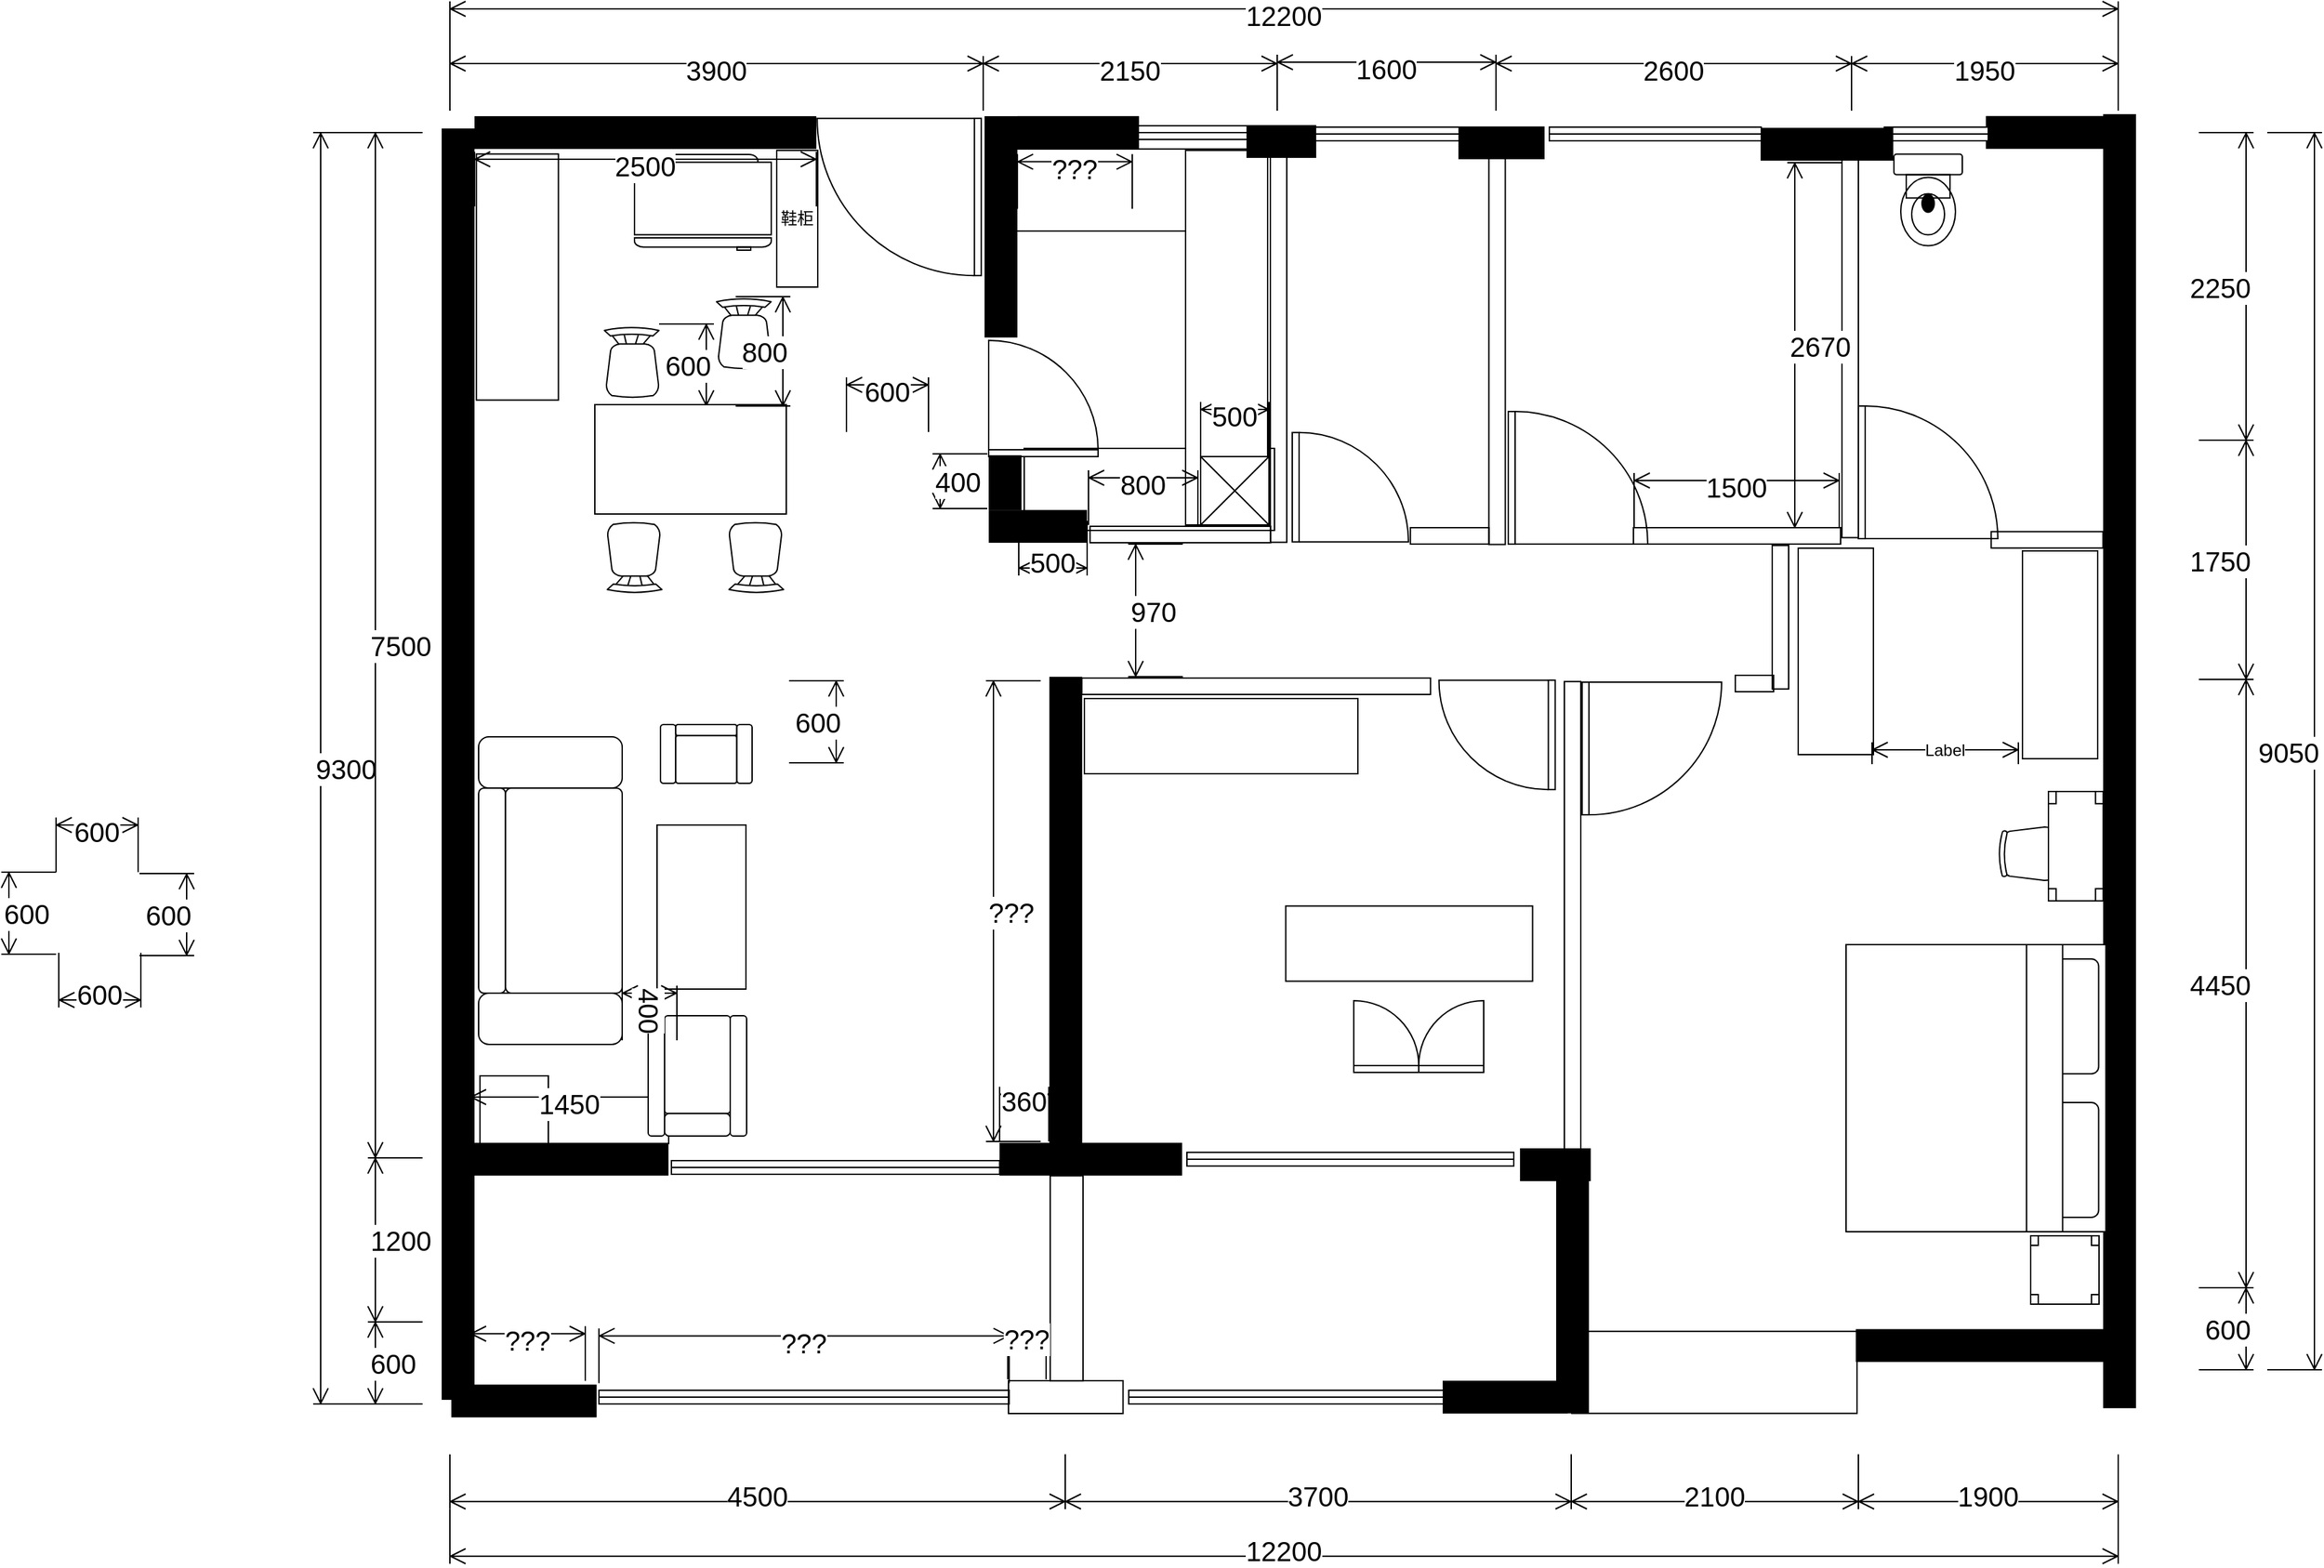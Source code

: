 <mxfile version="12.7.9" type="github" pages="4">
  <diagram id="73CJ_e9AsMWEr6FTmH8N" name="Page-1">
    <mxGraphModel dx="1203" dy="885" grid="1" gridSize="1" guides="0" tooltips="1" connect="1" arrows="1" fold="1" page="0" pageScale="1" pageWidth="827" pageHeight="1169" math="0" shadow="0">
      <root>
        <mxCell id="0" />
        <mxCell id="1" parent="0" />
        <mxCell id="Zzh3yyl4OUx41yfPcrix-9" value="" style="shape=rect;shadow=0;rotation=-90;" parent="1" vertex="1">
          <mxGeometry x="23" y="690" width="50" height="50" as="geometry" />
        </mxCell>
        <mxCell id="Zzh3yyl4OUx41yfPcrix-5" value="" style="whiteSpace=wrap;html=1;rotation=0;" parent="1" vertex="1">
          <mxGeometry x="415" y="12" width="183" height="60" as="geometry" />
        </mxCell>
        <mxCell id="Zzh3yyl4OUx41yfPcrix-4" value="" style="whiteSpace=wrap;html=1;rotation=0;" parent="1" vertex="1">
          <mxGeometry x="421" y="231" width="183" height="60" as="geometry" />
        </mxCell>
        <mxCell id="Zzh3yyl4OUx41yfPcrix-3" value="" style="whiteSpace=wrap;html=1;rotation=-90;" parent="1" vertex="1">
          <mxGeometry x="432" y="120" width="274" height="60" as="geometry" />
        </mxCell>
        <mxCell id="0DDSWRA-zgCo681qGK84-29" value="" style="whiteSpace=wrap;html=1;rotation=-90;" parent="1" vertex="1">
          <mxGeometry x="-39.65" y="75.67" width="180" height="60" as="geometry" />
        </mxCell>
        <mxCell id="JBM-vlUWBhWNvBb9N0an-7" value="9300" style="shape=dimension;direction=south;whiteSpace=wrap;html=1;align=left;points=[];verticalAlign=middle;labelBackgroundColor=#ffffff;fontSize=20;" parent="1" vertex="1">
          <mxGeometry x="-99" width="40" height="930" as="geometry" />
        </mxCell>
        <mxCell id="JBM-vlUWBhWNvBb9N0an-8" value="7500" style="shape=dimension;direction=south;whiteSpace=wrap;html=1;align=left;points=[];verticalAlign=middle;labelBackgroundColor=#ffffff;fontSize=20;" parent="1" vertex="1">
          <mxGeometry x="-59" width="40" height="750" as="geometry" />
        </mxCell>
        <mxCell id="JBM-vlUWBhWNvBb9N0an-9" value="1200" style="shape=dimension;direction=south;whiteSpace=wrap;html=1;align=left;points=[];verticalAlign=middle;labelBackgroundColor=#ffffff;fontSize=20;" parent="1" vertex="1">
          <mxGeometry x="-59" y="750" width="40" height="120" as="geometry" />
        </mxCell>
        <mxCell id="JBM-vlUWBhWNvBb9N0an-12" value="&lt;div&gt;12200&lt;/div&gt;" style="shape=dimension;direction=west;whiteSpace=wrap;html=1;align=center;points=[];verticalAlign=top;spacingTop=-8;labelBackgroundColor=#ffffff;fontSize=20;" parent="1" vertex="1">
          <mxGeometry x="1" y="-96" width="1220" height="40" as="geometry" />
        </mxCell>
        <mxCell id="JBM-vlUWBhWNvBb9N0an-13" value="3900" style="shape=dimension;direction=west;whiteSpace=wrap;html=1;align=center;points=[];verticalAlign=top;spacingTop=-8;labelBackgroundColor=#ffffff;fontSize=20;" parent="1" vertex="1">
          <mxGeometry x="1" y="-56" width="390" height="40" as="geometry" />
        </mxCell>
        <mxCell id="JBM-vlUWBhWNvBb9N0an-14" value="2150" style="shape=dimension;direction=west;whiteSpace=wrap;html=1;align=center;points=[];verticalAlign=top;spacingTop=-8;labelBackgroundColor=#ffffff;fontSize=20;" parent="1" vertex="1">
          <mxGeometry x="391" y="-56" width="215" height="40" as="geometry" />
        </mxCell>
        <mxCell id="JBM-vlUWBhWNvBb9N0an-15" value="1600" style="shape=dimension;direction=west;whiteSpace=wrap;html=1;align=center;points=[];verticalAlign=top;spacingTop=-8;labelBackgroundColor=#ffffff;fontSize=20;" parent="1" vertex="1">
          <mxGeometry x="606" y="-57" width="160" height="40" as="geometry" />
        </mxCell>
        <mxCell id="JBM-vlUWBhWNvBb9N0an-16" value="2600" style="shape=dimension;direction=west;whiteSpace=wrap;html=1;align=center;points=[];verticalAlign=top;spacingTop=-8;labelBackgroundColor=#ffffff;fontSize=20;" parent="1" vertex="1">
          <mxGeometry x="766" y="-56" width="260" height="40" as="geometry" />
        </mxCell>
        <mxCell id="JBM-vlUWBhWNvBb9N0an-17" value="1950" style="shape=dimension;direction=west;whiteSpace=wrap;html=1;align=center;points=[];verticalAlign=top;spacingTop=-8;labelBackgroundColor=#ffffff;fontSize=20;" parent="1" vertex="1">
          <mxGeometry x="1026" y="-56" width="195" height="40" as="geometry" />
        </mxCell>
        <mxCell id="JBM-vlUWBhWNvBb9N0an-18" value="" style="verticalLabelPosition=bottom;html=1;verticalAlign=top;align=center;shape=mxgraph.floorplan.doorRight;aspect=fixed;fontSize=20;direction=east;flipV=1;rotation=-90;" parent="1" vertex="1">
          <mxGeometry x="271" y="-14" width="115" height="122.18" as="geometry" />
        </mxCell>
        <mxCell id="JBM-vlUWBhWNvBb9N0an-20" value="" style="verticalLabelPosition=bottom;html=1;verticalAlign=top;align=center;shape=mxgraph.floorplan.window;fontSize=20;" parent="1" vertex="1">
          <mxGeometry x="501" y="-6" width="99" height="12" as="geometry" />
        </mxCell>
        <mxCell id="JBM-vlUWBhWNvBb9N0an-23" value="" style="verticalLabelPosition=bottom;html=1;verticalAlign=top;align=center;shape=mxgraph.floorplan.doorLeft;aspect=fixed;fontSize=20;flipH=0;flipV=1;" parent="1" vertex="1">
          <mxGeometry x="395" y="152" width="80" height="85" as="geometry" />
        </mxCell>
        <mxCell id="JBM-vlUWBhWNvBb9N0an-26" value="" style="whiteSpace=wrap;html=1;labelBackgroundColor=none;strokeColor=none;fillColor=#000000;fontSize=12;fontColor=none;align=left;" parent="1" vertex="1">
          <mxGeometry x="-5" y="-3" width="24" height="930" as="geometry" />
        </mxCell>
        <mxCell id="JBM-vlUWBhWNvBb9N0an-27" value="" style="whiteSpace=wrap;html=1;labelBackgroundColor=none;strokeColor=none;fillColor=#000000;fontSize=12;fontColor=none;align=left;rotation=90;" parent="1" vertex="1">
          <mxGeometry x="448.44" y="-44.56" width="24" height="89" as="geometry" />
        </mxCell>
        <mxCell id="JBM-vlUWBhWNvBb9N0an-28" value="" style="whiteSpace=wrap;html=1;labelBackgroundColor=none;strokeColor=none;fillColor=#000000;fontSize=12;fontColor=none;align=left;rotation=90;" parent="1" vertex="1">
          <mxGeometry x="132" y="-125" width="24" height="250" as="geometry" />
        </mxCell>
        <mxCell id="JBM-vlUWBhWNvBb9N0an-29" value="" style="whiteSpace=wrap;html=1;labelBackgroundColor=none;strokeColor=none;fillColor=#000000;fontSize=12;fontColor=none;align=left;rotation=-180;" parent="1" vertex="1">
          <mxGeometry x="392" y="-12" width="24" height="161.88" as="geometry" />
        </mxCell>
        <mxCell id="JBM-vlUWBhWNvBb9N0an-30" value="" style="whiteSpace=wrap;html=1;labelBackgroundColor=none;strokeColor=none;fillColor=#000000;fontSize=12;fontColor=none;align=left;rotation=-180;" parent="1" vertex="1">
          <mxGeometry x="395" y="236" width="24" height="40" as="geometry" />
        </mxCell>
        <mxCell id="JBM-vlUWBhWNvBb9N0an-31" value="???" style="shape=dimension;direction=west;whiteSpace=wrap;html=1;align=center;points=[];verticalAlign=top;spacingTop=-8;labelBackgroundColor=#ffffff;fontSize=20;" parent="1" vertex="1">
          <mxGeometry x="416" y="15.81" width="84" height="40" as="geometry" />
        </mxCell>
        <mxCell id="JBM-vlUWBhWNvBb9N0an-34" value="" style="whiteSpace=wrap;html=1;labelBackgroundColor=none;strokeColor=none;fillColor=#000000;fontSize=12;fontColor=none;align=left;rotation=90;" parent="1" vertex="1">
          <mxGeometry x="419" y="252.12" width="24" height="71.88" as="geometry" />
        </mxCell>
        <mxCell id="JBM-vlUWBhWNvBb9N0an-35" value="" style="whiteSpace=wrap;html=1;labelBackgroundColor=none;strokeColor=none;fillColor=#000000;fontSize=12;fontColor=none;align=left;rotation=90;" parent="1" vertex="1">
          <mxGeometry x="77.32" y="679.44" width="24" height="143.01" as="geometry" />
        </mxCell>
        <mxCell id="JBM-vlUWBhWNvBb9N0an-38" value="" style="verticalLabelPosition=bottom;html=1;verticalAlign=top;align=center;shape=mxgraph.floorplan.window;labelBackgroundColor=none;strokeColor=#000000;fillColor=none;fontSize=12;fontColor=none;" parent="1" vertex="1">
          <mxGeometry x="163" y="752" width="240" height="10" as="geometry" />
        </mxCell>
        <mxCell id="JBM-vlUWBhWNvBb9N0an-59" value="" style="whiteSpace=wrap;html=1;labelBackgroundColor=none;strokeColor=none;fillColor=#000000;fontSize=12;fontColor=none;align=left;rotation=90;" parent="1" vertex="1">
          <mxGeometry x="457.69" y="684.19" width="24" height="133.5" as="geometry" />
        </mxCell>
        <mxCell id="JBM-vlUWBhWNvBb9N0an-60" value="" style="whiteSpace=wrap;html=1;labelBackgroundColor=none;strokeColor=#000000;fillColor=none;fontSize=12;fontColor=none;align=left;rotation=-90;" parent="1" vertex="1">
          <mxGeometry x="439.38" y="883.13" width="24" height="83.75" as="geometry" />
        </mxCell>
        <mxCell id="JBM-vlUWBhWNvBb9N0an-61" value="" style="whiteSpace=wrap;html=1;labelBackgroundColor=none;strokeColor=none;fillColor=#000000;fontSize=12;fontColor=none;align=left;rotation=90;" parent="1" vertex="1">
          <mxGeometry x="43.19" y="874.69" width="24" height="106.26" as="geometry" />
        </mxCell>
        <mxCell id="JBM-vlUWBhWNvBb9N0an-62" value="" style="verticalLabelPosition=bottom;html=1;verticalAlign=top;align=center;shape=mxgraph.floorplan.window;labelBackgroundColor=none;strokeColor=#000000;fillColor=none;fontSize=12;fontColor=none;" parent="1" vertex="1">
          <mxGeometry x="110" y="920" width="300" height="10" as="geometry" />
        </mxCell>
        <mxCell id="JBM-vlUWBhWNvBb9N0an-63" value="" style="whiteSpace=wrap;html=1;labelBackgroundColor=none;strokeColor=#000000;fillColor=none;fontSize=12;fontColor=none;align=left;rotation=-180;" parent="1" vertex="1">
          <mxGeometry x="440" y="763.12" width="24" height="150" as="geometry" />
        </mxCell>
        <mxCell id="JBM-vlUWBhWNvBb9N0an-64" value="" style="verticalLabelPosition=bottom;html=1;verticalAlign=top;align=center;shape=mxgraph.floorplan.window;labelBackgroundColor=none;strokeColor=#000000;fillColor=none;fontSize=12;fontColor=none;" parent="1" vertex="1">
          <mxGeometry x="540" y="745.94" width="239" height="10" as="geometry" />
        </mxCell>
        <mxCell id="JBM-vlUWBhWNvBb9N0an-65" value="" style="whiteSpace=wrap;html=1;labelBackgroundColor=none;strokeColor=none;fillColor=#000000;fontSize=12;fontColor=none;align=left;rotation=-180;" parent="1" vertex="1">
          <mxGeometry x="810" y="760" width="24" height="176.88" as="geometry" />
        </mxCell>
        <mxCell id="JBM-vlUWBhWNvBb9N0an-67" value="" style="whiteSpace=wrap;html=1;labelBackgroundColor=none;strokeColor=none;fillColor=#000000;fontSize=12;fontColor=none;align=left;rotation=90;" parent="1" vertex="1">
          <mxGeometry x="797.42" y="729.14" width="24" height="51.72" as="geometry" />
        </mxCell>
        <mxCell id="JBM-vlUWBhWNvBb9N0an-68" value="" style="whiteSpace=wrap;html=1;labelBackgroundColor=none;strokeColor=#000000;fillColor=none;fontSize=12;fontColor=none;align=left;" parent="1" vertex="1">
          <mxGeometry x="821.42" y="876.88" width="208.58" height="60" as="geometry" />
        </mxCell>
        <mxCell id="JBM-vlUWBhWNvBb9N0an-69" value="600" style="shape=dimension;direction=south;whiteSpace=wrap;html=1;align=left;points=[];verticalAlign=middle;labelBackgroundColor=#ffffff;fontSize=20;" parent="1" vertex="1">
          <mxGeometry x="-59" y="870" width="40" height="60" as="geometry" />
        </mxCell>
        <mxCell id="JBM-vlUWBhWNvBb9N0an-71" value="" style="whiteSpace=wrap;html=1;labelBackgroundColor=none;strokeColor=none;fillColor=#000000;fontSize=12;fontColor=none;align=left;rotation=90;" parent="1" vertex="1">
          <mxGeometry x="1113.7" y="790.7" width="24" height="193.12" as="geometry" />
        </mxCell>
        <mxCell id="JBM-vlUWBhWNvBb9N0an-73" value="" style="whiteSpace=wrap;html=1;labelBackgroundColor=none;strokeColor=none;fillColor=#000000;fontSize=12;fontColor=none;align=left;rotation=-180;" parent="1" vertex="1">
          <mxGeometry x="1210" y="-13.51" width="24" height="946.62" as="geometry" />
        </mxCell>
        <mxCell id="JBM-vlUWBhWNvBb9N0an-74" value="&lt;div&gt;1750&lt;/div&gt;" style="shape=dimension;direction=north;whiteSpace=wrap;html=1;align=right;points=[];verticalAlign=middle;labelBackgroundColor=#ffffff;strokeColor=#000000;fillColor=none;fontSize=20;fontColor=none;" parent="1" vertex="1">
          <mxGeometry x="1280" y="225" width="40" height="175" as="geometry" />
        </mxCell>
        <mxCell id="JBM-vlUWBhWNvBb9N0an-75" value="&lt;div&gt;12200&lt;/div&gt;" style="shape=dimension;whiteSpace=wrap;html=1;align=center;points=[];verticalAlign=bottom;spacingBottom=-5;labelBackgroundColor=#ffffff;strokeColor=#000000;fillColor=none;fontSize=20;fontColor=none;" parent="1" vertex="1">
          <mxGeometry x="1" y="1006.88" width="1220" height="40" as="geometry" />
        </mxCell>
        <mxCell id="JBM-vlUWBhWNvBb9N0an-76" value="4500" style="shape=dimension;whiteSpace=wrap;html=1;align=center;points=[];verticalAlign=bottom;spacingBottom=-5;labelBackgroundColor=#ffffff;strokeColor=#000000;fillColor=none;fontSize=20;fontColor=none;" parent="1" vertex="1">
          <mxGeometry x="1" y="966.88" width="450" height="40" as="geometry" />
        </mxCell>
        <mxCell id="JBM-vlUWBhWNvBb9N0an-77" value="3700" style="shape=dimension;whiteSpace=wrap;html=1;align=center;points=[];verticalAlign=bottom;spacingBottom=-5;labelBackgroundColor=#ffffff;strokeColor=#000000;fillColor=none;fontSize=20;fontColor=none;" parent="1" vertex="1">
          <mxGeometry x="451" y="966.88" width="370" height="40" as="geometry" />
        </mxCell>
        <mxCell id="JBM-vlUWBhWNvBb9N0an-78" value="2100" style="shape=dimension;whiteSpace=wrap;html=1;align=center;points=[];verticalAlign=bottom;spacingBottom=-5;labelBackgroundColor=#ffffff;strokeColor=#000000;fillColor=none;fontSize=20;fontColor=none;" parent="1" vertex="1">
          <mxGeometry x="821" y="966.88" width="210" height="40" as="geometry" />
        </mxCell>
        <mxCell id="JBM-vlUWBhWNvBb9N0an-79" value="1900" style="shape=dimension;whiteSpace=wrap;html=1;align=center;points=[];verticalAlign=bottom;spacingBottom=-5;labelBackgroundColor=#ffffff;strokeColor=#000000;fillColor=none;fontSize=20;fontColor=none;" parent="1" vertex="1">
          <mxGeometry x="1031" y="966.88" width="190" height="40" as="geometry" />
        </mxCell>
        <mxCell id="JBM-vlUWBhWNvBb9N0an-80" value="" style="verticalLabelPosition=bottom;html=1;verticalAlign=top;align=center;shape=mxgraph.floorplan.window;labelBackgroundColor=none;strokeColor=#000000;fillColor=none;fontSize=12;fontColor=none;" parent="1" vertex="1">
          <mxGeometry x="497.42" y="920" width="232.58" height="10" as="geometry" />
        </mxCell>
        <mxCell id="JBM-vlUWBhWNvBb9N0an-81" value="" style="whiteSpace=wrap;html=1;labelBackgroundColor=none;strokeColor=none;fillColor=#000000;fontSize=12;fontColor=none;align=left;rotation=90;" parent="1" vertex="1">
          <mxGeometry x="760.78" y="879.23" width="24" height="91.55" as="geometry" />
        </mxCell>
        <mxCell id="JBM-vlUWBhWNvBb9N0an-83" value="360" style="shape=dimension;direction=west;whiteSpace=wrap;html=1;align=center;points=[];verticalAlign=top;spacingTop=-8;labelBackgroundColor=#ffffff;fontSize=20;" parent="1" vertex="1">
          <mxGeometry x="403" y="698" width="36" height="40" as="geometry" />
        </mxCell>
        <mxCell id="JBM-vlUWBhWNvBb9N0an-84" value="" style="whiteSpace=wrap;html=1;labelBackgroundColor=none;strokeColor=none;fillColor=#000000;fontSize=12;fontColor=none;align=left;rotation=-180;" parent="1" vertex="1">
          <mxGeometry x="439.38" y="398.08" width="24" height="365.04" as="geometry" />
        </mxCell>
        <mxCell id="JBM-vlUWBhWNvBb9N0an-85" value="???" style="shape=dimension;direction=west;whiteSpace=wrap;html=1;align=center;points=[];verticalAlign=top;spacingTop=-8;labelBackgroundColor=#ffffff;fontSize=20;" parent="1" vertex="1">
          <mxGeometry x="16" y="873.12" width="84" height="40" as="geometry" />
        </mxCell>
        <mxCell id="JBM-vlUWBhWNvBb9N0an-86" value="???" style="shape=dimension;direction=west;whiteSpace=wrap;html=1;align=center;points=[];verticalAlign=top;spacingTop=-8;labelBackgroundColor=#ffffff;fontSize=20;" parent="1" vertex="1">
          <mxGeometry x="110" y="874.69" width="300" height="40" as="geometry" />
        </mxCell>
        <mxCell id="JBM-vlUWBhWNvBb9N0an-87" value="9050" style="shape=dimension;direction=north;whiteSpace=wrap;html=1;align=right;points=[];verticalAlign=middle;labelBackgroundColor=#ffffff;strokeColor=#000000;fillColor=none;fontSize=20;fontColor=none;" parent="1" vertex="1">
          <mxGeometry x="1330" width="40" height="905" as="geometry" />
        </mxCell>
        <mxCell id="JBM-vlUWBhWNvBb9N0an-88" value="2250" style="shape=dimension;direction=north;whiteSpace=wrap;html=1;align=right;points=[];verticalAlign=middle;labelBackgroundColor=#ffffff;strokeColor=#000000;fillColor=none;fontSize=20;fontColor=none;" parent="1" vertex="1">
          <mxGeometry x="1280" width="40" height="225" as="geometry" />
        </mxCell>
        <mxCell id="JBM-vlUWBhWNvBb9N0an-89" value="&lt;div&gt;4450&lt;/div&gt;" style="shape=dimension;direction=north;whiteSpace=wrap;html=1;align=right;points=[];verticalAlign=middle;labelBackgroundColor=#ffffff;strokeColor=#000000;fillColor=none;fontSize=20;fontColor=none;" parent="1" vertex="1">
          <mxGeometry x="1280" y="400" width="40" height="445" as="geometry" />
        </mxCell>
        <mxCell id="JBM-vlUWBhWNvBb9N0an-90" value="&lt;div&gt;600&lt;/div&gt;" style="shape=dimension;direction=north;whiteSpace=wrap;html=1;align=right;points=[];verticalAlign=middle;labelBackgroundColor=#ffffff;strokeColor=#000000;fillColor=none;fontSize=20;fontColor=none;" parent="1" vertex="1">
          <mxGeometry x="1280" y="845" width="40" height="60" as="geometry" />
        </mxCell>
        <mxCell id="JBM-vlUWBhWNvBb9N0an-91" value="" style="whiteSpace=wrap;html=1;labelBackgroundColor=none;strokeColor=#000000;fillColor=none;fontSize=12;fontColor=none;align=left;rotation=-180;" parent="1" vertex="1">
          <mxGeometry x="816" y="401.58" width="12" height="344.36" as="geometry" />
        </mxCell>
        <mxCell id="JBM-vlUWBhWNvBb9N0an-92" value="" style="whiteSpace=wrap;html=1;labelBackgroundColor=none;strokeColor=#000000;fillColor=none;fontSize=12;fontColor=none;align=left;rotation=-180;" parent="1" vertex="1">
          <mxGeometry x="601" y="5.94" width="12" height="293.76" as="geometry" />
        </mxCell>
        <mxCell id="JBM-vlUWBhWNvBb9N0an-93" value="" style="whiteSpace=wrap;html=1;labelBackgroundColor=none;strokeColor=none;fillColor=#000000;fontSize=12;fontColor=none;align=left;rotation=90;" parent="1" vertex="1">
          <mxGeometry x="1160.72" y="-48.62" width="24" height="97" as="geometry" />
        </mxCell>
        <mxCell id="JBM-vlUWBhWNvBb9N0an-94" value="" style="verticalLabelPosition=bottom;html=1;verticalAlign=top;align=center;shape=mxgraph.floorplan.window;fontSize=20;" parent="1" vertex="1">
          <mxGeometry x="1050" y="-11" width="76" height="24" as="geometry" />
        </mxCell>
        <mxCell id="JBM-vlUWBhWNvBb9N0an-96" value="" style="whiteSpace=wrap;html=1;labelBackgroundColor=none;strokeColor=#000000;fillColor=none;fontSize=12;fontColor=none;align=left;rotation=-180;" parent="1" vertex="1">
          <mxGeometry x="760.78" y="7.82" width="12" height="293.46" as="geometry" />
        </mxCell>
        <mxCell id="JBM-vlUWBhWNvBb9N0an-97" value="" style="verticalLabelPosition=bottom;html=1;verticalAlign=top;align=center;shape=mxgraph.floorplan.window;fontSize=20;" parent="1" vertex="1">
          <mxGeometry x="634" y="-5" width="107" height="12" as="geometry" />
        </mxCell>
        <mxCell id="JBM-vlUWBhWNvBb9N0an-100" value="" style="verticalLabelPosition=bottom;html=1;verticalAlign=top;align=center;shape=mxgraph.floorplan.window;fontSize=20;" parent="1" vertex="1">
          <mxGeometry x="805" y="-5" width="155" height="12" as="geometry" />
        </mxCell>
        <mxCell id="JBM-vlUWBhWNvBb9N0an-102" value="" style="whiteSpace=wrap;html=1;labelBackgroundColor=none;strokeColor=#000000;fillColor=none;fontSize=12;fontColor=none;align=left;rotation=-180;" parent="1" vertex="1">
          <mxGeometry x="1019" y="7.82" width="12" height="288.46" as="geometry" />
        </mxCell>
        <mxCell id="JBM-vlUWBhWNvBb9N0an-104" value="" style="whiteSpace=wrap;html=1;labelBackgroundColor=none;strokeColor=#000000;fillColor=none;fontSize=12;fontColor=none;align=left;rotation=-90;" parent="1" vertex="1">
          <mxGeometry x="1163" y="257" width="12" height="81.74" as="geometry" />
        </mxCell>
        <mxCell id="JBM-vlUWBhWNvBb9N0an-105" value="" style="verticalLabelPosition=bottom;html=1;verticalAlign=top;align=center;shape=mxgraph.floorplan.doorLeft;aspect=fixed;labelBackgroundColor=none;strokeColor=#000000;fillColor=none;fontSize=20;fontColor=none;rotation=-90;" parent="1" vertex="1">
          <mxGeometry x="1034" y="197" width="97" height="103.07" as="geometry" />
        </mxCell>
        <mxCell id="JBM-vlUWBhWNvBb9N0an-107" value="" style="verticalLabelPosition=bottom;html=1;verticalAlign=top;align=center;shape=mxgraph.floorplan.toilet;labelBackgroundColor=none;strokeColor=#000000;fillColor=none;fontSize=20;fontColor=none;" parent="1" vertex="1">
          <mxGeometry x="1057" y="15.81" width="50" height="67" as="geometry" />
        </mxCell>
        <mxCell id="JBM-vlUWBhWNvBb9N0an-110" value="" style="whiteSpace=wrap;html=1;labelBackgroundColor=none;strokeColor=#000000;fillColor=none;fontSize=12;fontColor=none;align=left;rotation=-90;" parent="1" vertex="1">
          <mxGeometry x="529.19" y="227.94" width="12" height="132.13" as="geometry" />
        </mxCell>
        <mxCell id="JBM-vlUWBhWNvBb9N0an-111" value="" style="whiteSpace=wrap;html=1;labelBackgroundColor=none;strokeColor=#000000;fillColor=none;fontSize=12;fontColor=none;align=left;rotation=-90;" parent="1" vertex="1">
          <mxGeometry x="726.13" y="266.25" width="12" height="57.5" as="geometry" />
        </mxCell>
        <mxCell id="JBM-vlUWBhWNvBb9N0an-112" value="" style="verticalLabelPosition=bottom;html=1;verticalAlign=top;align=center;shape=mxgraph.floorplan.doorLeft;aspect=fixed;labelBackgroundColor=none;strokeColor=#000000;fillColor=none;fontSize=20;fontColor=none;rotation=-90;" parent="1" vertex="1">
          <mxGeometry x="619.5" y="216.88" width="80" height="85" as="geometry" />
        </mxCell>
        <mxCell id="JBM-vlUWBhWNvBb9N0an-114" value="" style="verticalLabelPosition=bottom;html=1;verticalAlign=top;align=center;shape=mxgraph.floorplan.doorLeft;aspect=fixed;labelBackgroundColor=none;strokeColor=#000000;fillColor=none;fontSize=20;fontColor=none;rotation=-90;" parent="1" vertex="1">
          <mxGeometry x="778" y="201" width="97" height="103.06" as="geometry" />
        </mxCell>
        <mxCell id="JBM-vlUWBhWNvBb9N0an-117" value="" style="whiteSpace=wrap;html=1;labelBackgroundColor=none;strokeColor=#000000;fillColor=none;fontSize=12;fontColor=none;align=left;rotation=-90;" parent="1" vertex="1">
          <mxGeometry x="936.25" y="219.25" width="12" height="151.5" as="geometry" />
        </mxCell>
        <mxCell id="JBM-vlUWBhWNvBb9N0an-119" value="" style="whiteSpace=wrap;html=1;labelBackgroundColor=none;strokeColor=#000000;fillColor=none;fontSize=12;fontColor=none;align=left;rotation=-90;" parent="1" vertex="1">
          <mxGeometry x="584.63" y="277.5" width="12" height="255" as="geometry" />
        </mxCell>
        <mxCell id="JBM-vlUWBhWNvBb9N0an-120" value="" style="verticalLabelPosition=bottom;html=1;verticalAlign=top;align=center;shape=mxgraph.floorplan.doorLeft;aspect=fixed;labelBackgroundColor=none;strokeColor=#000000;fillColor=none;fontSize=20;fontColor=none;rotation=90;" parent="1" vertex="1">
          <mxGeometry x="726.78" y="398.08" width="80" height="85" as="geometry" />
        </mxCell>
        <mxCell id="0DDSWRA-zgCo681qGK84-3" value="600" style="shape=dimension;direction=south;whiteSpace=wrap;html=1;align=left;points=[];verticalAlign=middle;labelBackgroundColor=#ffffff;fontSize=20;" parent="1" vertex="1">
          <mxGeometry x="-327" y="541" width="40" height="60" as="geometry" />
        </mxCell>
        <mxCell id="0DDSWRA-zgCo681qGK84-5" value="600" style="shape=dimension;direction=west;whiteSpace=wrap;html=1;align=center;points=[];verticalAlign=top;spacingTop=-8;labelBackgroundColor=#ffffff;fontSize=20;" parent="1" vertex="1">
          <mxGeometry x="-287" y="501" width="60" height="40" as="geometry" />
        </mxCell>
        <mxCell id="0DDSWRA-zgCo681qGK84-6" value="600" style="shape=dimension;whiteSpace=wrap;html=1;align=center;points=[];verticalAlign=bottom;spacingBottom=-5;labelBackgroundColor=#ffffff;strokeColor=#000000;fillColor=none;fontSize=20;fontColor=none;" parent="1" vertex="1">
          <mxGeometry x="-285" y="600" width="60" height="40" as="geometry" />
        </mxCell>
        <mxCell id="0DDSWRA-zgCo681qGK84-8" value="" style="verticalLabelPosition=bottom;html=1;verticalAlign=top;align=center;shape=mxgraph.floorplan.elevator;" parent="1" vertex="1">
          <mxGeometry x="550" y="237" width="50" height="50" as="geometry" />
        </mxCell>
        <mxCell id="0DDSWRA-zgCo681qGK84-9" value="500" style="shape=dimension;direction=west;whiteSpace=wrap;html=1;align=center;points=[];verticalAlign=top;spacingTop=-8;labelBackgroundColor=#ffffff;fontSize=20;" parent="1" vertex="1">
          <mxGeometry x="550" y="197" width="50" height="40" as="geometry" />
        </mxCell>
        <mxCell id="0DDSWRA-zgCo681qGK84-10" value="800" style="shape=dimension;direction=west;whiteSpace=wrap;html=1;align=center;points=[];verticalAlign=top;spacingTop=-8;labelBackgroundColor=#ffffff;fontSize=20;" parent="1" vertex="1">
          <mxGeometry x="468" y="247" width="80" height="40" as="geometry" />
        </mxCell>
        <mxCell id="0DDSWRA-zgCo681qGK84-12" value="500" style="shape=dimension;whiteSpace=wrap;html=1;align=center;points=[];verticalAlign=bottom;spacingBottom=-5;labelBackgroundColor=#ffffff;strokeColor=#000000;fillColor=none;fontSize=20;fontColor=none;" parent="1" vertex="1">
          <mxGeometry x="417" y="284" width="50" height="40" as="geometry" />
        </mxCell>
        <mxCell id="0DDSWRA-zgCo681qGK84-15" value="400" style="shape=dimension;direction=south;whiteSpace=wrap;html=1;align=left;points=[];verticalAlign=middle;labelBackgroundColor=#ffffff;fontSize=20;" parent="1" vertex="1">
          <mxGeometry x="354" y="235" width="40" height="40" as="geometry" />
        </mxCell>
        <mxCell id="0DDSWRA-zgCo681qGK84-16" value="970" style="shape=dimension;direction=south;whiteSpace=wrap;html=1;align=left;points=[];verticalAlign=middle;labelBackgroundColor=#ffffff;fontSize=20;" parent="1" vertex="1">
          <mxGeometry x="497" y="301" width="40" height="97" as="geometry" />
        </mxCell>
        <mxCell id="0DDSWRA-zgCo681qGK84-21" value="1500" style="shape=dimension;direction=west;whiteSpace=wrap;html=1;align=center;points=[];verticalAlign=top;spacingTop=-8;labelBackgroundColor=#ffffff;fontSize=20;" parent="1" vertex="1">
          <mxGeometry x="867" y="249" width="150" height="40" as="geometry" />
        </mxCell>
        <mxCell id="0DDSWRA-zgCo681qGK84-22" value="2670" style="shape=dimension;direction=south;whiteSpace=wrap;html=1;align=left;points=[];verticalAlign=middle;labelBackgroundColor=#ffffff;fontSize=20;" parent="1" vertex="1">
          <mxGeometry x="979" y="22" width="40" height="267" as="geometry" />
        </mxCell>
        <mxCell id="0DDSWRA-zgCo681qGK84-23" value="" style="whiteSpace=wrap;html=1;labelBackgroundColor=none;strokeColor=none;fillColor=#000000;fontSize=12;fontColor=none;align=left;rotation=90;" parent="1" vertex="1">
          <mxGeometry x="996" y="-40" width="24" height="97" as="geometry" />
        </mxCell>
        <mxCell id="0DDSWRA-zgCo681qGK84-24" value="" style="whiteSpace=wrap;html=1;labelBackgroundColor=none;strokeColor=none;fillColor=#000000;fontSize=12;fontColor=none;align=left;rotation=90;" parent="1" vertex="1">
          <mxGeometry x="758" y="-24" width="24" height="63" as="geometry" />
        </mxCell>
        <mxCell id="0DDSWRA-zgCo681qGK84-26" value="" style="whiteSpace=wrap;html=1;labelBackgroundColor=none;strokeColor=none;fillColor=#000000;fontSize=12;fontColor=none;align=left;rotation=90;" parent="1" vertex="1">
          <mxGeometry x="597" y="-19" width="24" height="51" as="geometry" />
        </mxCell>
        <mxCell id="0DDSWRA-zgCo681qGK84-28" value="???" style="shape=dimension;direction=west;whiteSpace=wrap;html=1;align=center;points=[];verticalAlign=top;spacingTop=-8;labelBackgroundColor=#ffffff;fontSize=20;" parent="1" vertex="1">
          <mxGeometry x="409" y="872" width="28" height="40" as="geometry" />
        </mxCell>
        <mxCell id="_JZ6pQp0m_sPU2rozNza-1" value="" style="verticalLabelPosition=bottom;html=1;verticalAlign=top;align=center;shape=mxgraph.floorplan.refrigerator;labelBackgroundColor=none;strokeColor=#000000;fillColor=none;fontSize=20;fontColor=none;rotation=0;" parent="1" vertex="1">
          <mxGeometry x="136" y="16" width="100" height="70" as="geometry" />
        </mxCell>
        <mxCell id="_JZ6pQp0m_sPU2rozNza-2" value="鞋柜" style="whiteSpace=wrap;html=1;" parent="1" vertex="1">
          <mxGeometry x="240" y="13" width="30" height="100" as="geometry" />
        </mxCell>
        <mxCell id="JBM-vlUWBhWNvBb9N0an-19" value="2500" style="shape=dimension;direction=west;whiteSpace=wrap;html=1;align=center;points=[];verticalAlign=top;spacingTop=-8;labelBackgroundColor=#ffffff;fontSize=20;" parent="1" vertex="1">
          <mxGeometry x="19" y="14" width="250" height="40" as="geometry" />
        </mxCell>
        <mxCell id="6Mr-N8Cn3OrsWWwHNCbe-8" value="&lt;div&gt;600&lt;/div&gt;" style="shape=dimension;direction=north;whiteSpace=wrap;html=1;align=right;points=[];verticalAlign=middle;labelBackgroundColor=#ffffff;strokeColor=#000000;fillColor=none;fontSize=20;fontColor=none;" parent="1" vertex="1">
          <mxGeometry x="249" y="401" width="40" height="60" as="geometry" />
        </mxCell>
        <mxCell id="6Mr-N8Cn3OrsWWwHNCbe-10" value="" style="verticalLabelPosition=bottom;html=1;verticalAlign=top;align=center;shape=mxgraph.floorplan.sofa;rotation=-90;" parent="1" vertex="1">
          <mxGeometry x="-38" y="502" width="225" height="105" as="geometry" />
        </mxCell>
        <mxCell id="JBM-vlUWBhWNvBb9N0an-36" value="&lt;div&gt;1450&lt;/div&gt;" style="shape=dimension;direction=west;whiteSpace=wrap;html=1;align=center;points=[];verticalAlign=top;spacingTop=-8;labelBackgroundColor=#ffffff;fontSize=20;" parent="1" vertex="1">
          <mxGeometry x="16" y="700" width="145" height="40" as="geometry" />
        </mxCell>
        <mxCell id="6Mr-N8Cn3OrsWWwHNCbe-11" value="&lt;div&gt;???&lt;br&gt;&lt;/div&gt;" style="shape=dimension;direction=south;whiteSpace=wrap;html=1;align=left;points=[];verticalAlign=middle;labelBackgroundColor=#ffffff;fontSize=20;" parent="1" vertex="1">
          <mxGeometry x="393" y="401" width="40" height="337" as="geometry" />
        </mxCell>
        <mxCell id="6Mr-N8Cn3OrsWWwHNCbe-16" value="600" style="shape=dimension;direction=west;whiteSpace=wrap;html=1;align=center;points=[];verticalAlign=top;spacingTop=-8;labelBackgroundColor=#ffffff;fontSize=20;" parent="1" vertex="1">
          <mxGeometry x="291" y="179" width="60" height="40" as="geometry" />
        </mxCell>
        <mxCell id="6Mr-N8Cn3OrsWWwHNCbe-19" value="" style="verticalLabelPosition=bottom;html=1;verticalAlign=top;align=center;shape=mxgraph.floorplan.doorLeft;aspect=fixed;labelBackgroundColor=none;strokeColor=#000000;fillColor=none;fontSize=20;fontColor=none;rotation=-90;flipV=0;flipH=1;" parent="1" vertex="1">
          <mxGeometry x="832" y="399.0" width="97" height="103.06" as="geometry" />
        </mxCell>
        <mxCell id="6Mr-N8Cn3OrsWWwHNCbe-20" value="" style="shape=rect;shadow=0;rotation=0;" parent="1" vertex="1">
          <mxGeometry x="1151" y="306" width="55" height="152" as="geometry" />
        </mxCell>
        <mxCell id="6Mr-N8Cn3OrsWWwHNCbe-23" value="" style="shape=rect;shadow=0;rotation=-180;" parent="1" vertex="1">
          <mxGeometry x="987" y="304" width="55" height="151" as="geometry" />
        </mxCell>
        <mxCell id="Zzh3yyl4OUx41yfPcrix-2" value="" style="group;rotation=0;" parent="1" vertex="1" connectable="0">
          <mxGeometry x="89" y="105" width="143" height="311" as="geometry" />
        </mxCell>
        <mxCell id="6Mr-N8Cn3OrsWWwHNCbe-15" value="&lt;div&gt;600&lt;/div&gt;" style="shape=dimension;direction=north;whiteSpace=wrap;html=1;align=right;points=[];verticalAlign=middle;labelBackgroundColor=#ffffff;strokeColor=#000000;fillColor=none;fontSize=20;fontColor=none;rotation=0;" parent="Zzh3yyl4OUx41yfPcrix-2" vertex="1">
          <mxGeometry x="65" y="35" width="40" height="60" as="geometry" />
        </mxCell>
        <mxCell id="6Mr-N8Cn3OrsWWwHNCbe-1" value="" style="verticalLabelPosition=bottom;html=1;verticalAlign=top;align=center;shape=mxgraph.floorplan.chair;shadow=0;rotation=0;" parent="Zzh3yyl4OUx41yfPcrix-2" vertex="1">
          <mxGeometry x="25" y="37" width="40" height="52" as="geometry" />
        </mxCell>
        <mxCell id="6Mr-N8Cn3OrsWWwHNCbe-2" value="" style="verticalLabelPosition=bottom;html=1;verticalAlign=top;align=center;shape=mxgraph.floorplan.chair;shadow=0;direction=west;rotation=0;" parent="Zzh3yyl4OUx41yfPcrix-2" vertex="1">
          <mxGeometry x="27" y="180" width="40" height="52" as="geometry" />
        </mxCell>
        <mxCell id="6Mr-N8Cn3OrsWWwHNCbe-5" value="" style="verticalLabelPosition=bottom;html=1;verticalAlign=top;align=center;shape=mxgraph.floorplan.chair;shadow=0;rotation=0;" parent="Zzh3yyl4OUx41yfPcrix-2" vertex="1">
          <mxGeometry x="107" y="16" width="40" height="52" as="geometry" />
        </mxCell>
        <mxCell id="6Mr-N8Cn3OrsWWwHNCbe-6" value="" style="verticalLabelPosition=bottom;html=1;verticalAlign=top;align=center;shape=mxgraph.floorplan.chair;shadow=0;direction=west;rotation=0;" parent="Zzh3yyl4OUx41yfPcrix-2" vertex="1">
          <mxGeometry x="116" y="180" width="40" height="52" as="geometry" />
        </mxCell>
        <mxCell id="6Mr-N8Cn3OrsWWwHNCbe-7" value="" style="shape=rect;shadow=0;rotation=0;" parent="Zzh3yyl4OUx41yfPcrix-2" vertex="1">
          <mxGeometry x="18" y="94" width="140" height="80" as="geometry" />
        </mxCell>
        <mxCell id="6Mr-N8Cn3OrsWWwHNCbe-13" value="&lt;div&gt;800&lt;/div&gt;" style="shape=dimension;direction=north;whiteSpace=wrap;html=1;align=right;points=[];verticalAlign=middle;labelBackgroundColor=#ffffff;strokeColor=#000000;fillColor=none;fontSize=20;fontColor=none;rotation=0;" parent="Zzh3yyl4OUx41yfPcrix-2" vertex="1">
          <mxGeometry x="121" y="15" width="40" height="80" as="geometry" />
        </mxCell>
        <mxCell id="Zzh3yyl4OUx41yfPcrix-6" value="&lt;div&gt;600&lt;/div&gt;" style="shape=dimension;direction=north;whiteSpace=wrap;html=1;align=right;points=[];verticalAlign=middle;labelBackgroundColor=#ffffff;strokeColor=#000000;fillColor=none;fontSize=20;fontColor=none;" parent="1" vertex="1">
          <mxGeometry x="-226" y="542" width="40" height="60" as="geometry" />
        </mxCell>
        <mxCell id="Zzh3yyl4OUx41yfPcrix-7" value="" style="verticalLabelPosition=bottom;html=1;verticalAlign=top;align=center;shape=mxgraph.floorplan.sofa;rotation=-180;" parent="1" vertex="1">
          <mxGeometry x="146" y="646" width="72" height="88" as="geometry" />
        </mxCell>
        <mxCell id="Zzh3yyl4OUx41yfPcrix-8" value="" style="shape=rect;shadow=0;rotation=-90;" parent="1" vertex="1">
          <mxGeometry x="125" y="534" width="120" height="65" as="geometry" />
        </mxCell>
        <mxCell id="Zzh3yyl4OUx41yfPcrix-10" value="400" style="shape=dimension;direction=south;whiteSpace=wrap;html=1;align=left;points=[];verticalAlign=middle;labelBackgroundColor=#ffffff;fontSize=20;rotation=90;" parent="1" vertex="1">
          <mxGeometry x="127" y="624" width="40" height="40" as="geometry" />
        </mxCell>
        <mxCell id="Zzh3yyl4OUx41yfPcrix-11" value="" style="verticalLabelPosition=bottom;html=1;verticalAlign=top;align=center;shape=mxgraph.floorplan.sofa;rotation=0;" parent="1" vertex="1">
          <mxGeometry x="155" y="433" width="67" height="43" as="geometry" />
        </mxCell>
        <mxCell id="Zzh3yyl4OUx41yfPcrix-13" value="" style="shape=rect;shadow=0;rotation=-90;" parent="1" vertex="1">
          <mxGeometry x="675" y="503" width="55" height="180.5" as="geometry" />
        </mxCell>
        <mxCell id="Zzh3yyl4OUx41yfPcrix-14" value="" style="whiteSpace=wrap;html=1;labelBackgroundColor=none;strokeColor=#000000;fillColor=none;fontSize=12;fontColor=none;align=left;rotation=0;" parent="1" vertex="1">
          <mxGeometry x="968" y="302" width="12" height="105" as="geometry" />
        </mxCell>
        <mxCell id="Zzh3yyl4OUx41yfPcrix-15" value="" style="whiteSpace=wrap;html=1;labelBackgroundColor=none;strokeColor=#000000;fillColor=none;fontSize=12;fontColor=none;align=left;rotation=-90;" parent="1" vertex="1">
          <mxGeometry x="949" y="389" width="12" height="28" as="geometry" />
        </mxCell>
        <mxCell id="Zzh3yyl4OUx41yfPcrix-16" value="" style="verticalLabelPosition=bottom;html=1;verticalAlign=top;align=center;shape=mxgraph.floorplan.doorDouble;aspect=fixed;rotation=-180;" parent="1" vertex="1">
          <mxGeometry x="662" y="637" width="95" height="50.47" as="geometry" />
        </mxCell>
        <mxCell id="Zzh3yyl4OUx41yfPcrix-17" value="Label" style="shape=dimension;direction=west;whiteSpace=wrap;html=1;align=center;points=[];verticalAlign=top;spacingTop=-8;labelBackgroundColor=#ffffff" parent="1" vertex="1">
          <mxGeometry x="1041" y="446" width="107" height="16" as="geometry" />
        </mxCell>
        <mxCell id="Zzh3yyl4OUx41yfPcrix-18" value="" style="verticalLabelPosition=bottom;html=1;verticalAlign=top;align=center;shape=mxgraph.floorplan.bed_double;rotation=90;" parent="1" vertex="1">
          <mxGeometry x="1012" y="604" width="210" height="190" as="geometry" />
        </mxCell>
        <mxCell id="Zzh3yyl4OUx41yfPcrix-19" value="" style="verticalLabelPosition=bottom;html=1;verticalAlign=top;align=center;shape=mxgraph.floorplan.office_chair;rotation=-90;" parent="1" vertex="1">
          <mxGeometry x="1135" y="506" width="40" height="43" as="geometry" />
        </mxCell>
        <mxCell id="Zzh3yyl4OUx41yfPcrix-20" value="" style="verticalLabelPosition=bottom;html=1;verticalAlign=top;align=center;shape=mxgraph.floorplan.table;rotation=90;" parent="1" vertex="1">
          <mxGeometry x="1150" y="502" width="80" height="40" as="geometry" />
        </mxCell>
        <mxCell id="Zzh3yyl4OUx41yfPcrix-22" value="" style="verticalLabelPosition=bottom;html=1;verticalAlign=top;align=center;shape=mxgraph.floorplan.table;" parent="1" vertex="1">
          <mxGeometry x="1157" y="807" width="50" height="50" as="geometry" />
        </mxCell>
        <mxCell id="Zzh3yyl4OUx41yfPcrix-24" value="" style="shape=rect;shadow=0;rotation=90;" parent="1" vertex="1">
          <mxGeometry x="537.5" y="341.5" width="55" height="200" as="geometry" />
        </mxCell>
      </root>
    </mxGraphModel>
  </diagram>
  <diagram id="nayq0cslBEtiSUT42I8k" name="Page-2">
    
    <mxGraphModel dx="2187" dy="1922" grid="1" gridSize="10" guides="1" tooltips="1" connect="1" arrows="1" fold="1" page="1" pageScale="1" pageWidth="827" pageHeight="1169" math="0" shadow="0">
      
      <root>
        
        <mxCell id="8p2Z5C6uGDFZpuyiW-4O-0" />
        
        <mxCell id="8p2Z5C6uGDFZpuyiW-4O-1" parent="8p2Z5C6uGDFZpuyiW-4O-0" />
        
        <mxCell id="h8Y3jdaqZochUVbG70E3-0" value="9300" style="shape=dimension;direction=south;whiteSpace=wrap;html=1;align=left;points=[];verticalAlign=middle;labelBackgroundColor=#ffffff;fontSize=20;" parent="8p2Z5C6uGDFZpuyiW-4O-1" vertex="1">
          
          <mxGeometry x="-99" width="40" height="930" as="geometry" />
          
        </mxCell>
        
        <mxCell id="h8Y3jdaqZochUVbG70E3-1" value="7500" style="shape=dimension;direction=south;whiteSpace=wrap;html=1;align=left;points=[];verticalAlign=middle;labelBackgroundColor=#ffffff;fontSize=20;" parent="8p2Z5C6uGDFZpuyiW-4O-1" vertex="1">
          
          <mxGeometry x="-59" width="40" height="750" as="geometry" />
          
        </mxCell>
        
        <mxCell id="h8Y3jdaqZochUVbG70E3-2" value="1200" style="shape=dimension;direction=south;whiteSpace=wrap;html=1;align=left;points=[];verticalAlign=middle;labelBackgroundColor=#ffffff;fontSize=20;" parent="8p2Z5C6uGDFZpuyiW-4O-1" vertex="1">
          
          <mxGeometry x="-59" y="750" width="40" height="120" as="geometry" />
          
        </mxCell>
        
        <mxCell id="h8Y3jdaqZochUVbG70E3-3" value="&lt;div&gt;12200&lt;/div&gt;" style="shape=dimension;direction=west;whiteSpace=wrap;html=1;align=center;points=[];verticalAlign=top;spacingTop=-8;labelBackgroundColor=#ffffff;fontSize=20;" parent="8p2Z5C6uGDFZpuyiW-4O-1" vertex="1">
          
          <mxGeometry x="1" y="-96" width="1220" height="40" as="geometry" />
          
        </mxCell>
        
        <mxCell id="h8Y3jdaqZochUVbG70E3-4" value="3900" style="shape=dimension;direction=west;whiteSpace=wrap;html=1;align=center;points=[];verticalAlign=top;spacingTop=-8;labelBackgroundColor=#ffffff;fontSize=20;" parent="8p2Z5C6uGDFZpuyiW-4O-1" vertex="1">
          
          <mxGeometry x="1" y="-56" width="390" height="40" as="geometry" />
          
        </mxCell>
        
        <mxCell id="h8Y3jdaqZochUVbG70E3-5" value="2150" style="shape=dimension;direction=west;whiteSpace=wrap;html=1;align=center;points=[];verticalAlign=top;spacingTop=-8;labelBackgroundColor=#ffffff;fontSize=20;" parent="8p2Z5C6uGDFZpuyiW-4O-1" vertex="1">
          
          <mxGeometry x="391" y="-56" width="215" height="40" as="geometry" />
          
        </mxCell>
        
        <mxCell id="h8Y3jdaqZochUVbG70E3-6" value="1600" style="shape=dimension;direction=west;whiteSpace=wrap;html=1;align=center;points=[];verticalAlign=top;spacingTop=-8;labelBackgroundColor=#ffffff;fontSize=20;" parent="8p2Z5C6uGDFZpuyiW-4O-1" vertex="1">
          
          <mxGeometry x="606" y="-57" width="160" height="40" as="geometry" />
          
        </mxCell>
        
        <mxCell id="h8Y3jdaqZochUVbG70E3-7" value="2600" style="shape=dimension;direction=west;whiteSpace=wrap;html=1;align=center;points=[];verticalAlign=top;spacingTop=-8;labelBackgroundColor=#ffffff;fontSize=20;" parent="8p2Z5C6uGDFZpuyiW-4O-1" vertex="1">
          
          <mxGeometry x="766" y="-56" width="260" height="40" as="geometry" />
          
        </mxCell>
        
        <mxCell id="h8Y3jdaqZochUVbG70E3-8" value="1950" style="shape=dimension;direction=west;whiteSpace=wrap;html=1;align=center;points=[];verticalAlign=top;spacingTop=-8;labelBackgroundColor=#ffffff;fontSize=20;" parent="8p2Z5C6uGDFZpuyiW-4O-1" vertex="1">
          
          <mxGeometry x="1026" y="-56" width="195" height="40" as="geometry" />
          
        </mxCell>
        
        <mxCell id="h8Y3jdaqZochUVbG70E3-9" value="" style="verticalLabelPosition=bottom;html=1;verticalAlign=top;align=center;shape=mxgraph.floorplan.doorRight;aspect=fixed;fontSize=20;direction=east;flipV=1;rotation=-90;" parent="8p2Z5C6uGDFZpuyiW-4O-1" vertex="1">
          
          <mxGeometry x="306" y="-12" width="80" height="85" as="geometry" />
          
        </mxCell>
        
        <mxCell id="h8Y3jdaqZochUVbG70E3-10" value="???" style="shape=dimension;direction=west;whiteSpace=wrap;html=1;align=center;points=[];verticalAlign=top;spacingTop=-8;labelBackgroundColor=#ffffff;fontSize=20;" parent="8p2Z5C6uGDFZpuyiW-4O-1" vertex="1">
          
          <mxGeometry x="16" y="15.81" width="284" height="40" as="geometry" />
          
        </mxCell>
        
        <mxCell id="h8Y3jdaqZochUVbG70E3-11" value="" style="verticalLabelPosition=bottom;html=1;verticalAlign=top;align=center;shape=mxgraph.floorplan.window;fontSize=20;" parent="8p2Z5C6uGDFZpuyiW-4O-1" vertex="1">
          
          <mxGeometry x="501" y="-6" width="99" height="12" as="geometry" />
          
        </mxCell>
        
        <mxCell id="h8Y3jdaqZochUVbG70E3-12" value="" style="verticalLabelPosition=bottom;html=1;verticalAlign=top;align=center;shape=mxgraph.floorplan.doorLeft;aspect=fixed;fontSize=20;flipH=0;flipV=1;" parent="8p2Z5C6uGDFZpuyiW-4O-1" vertex="1">
          
          <mxGeometry x="392" y="104.4" width="80" height="85" as="geometry" />
          
        </mxCell>
        
        <mxCell id="h8Y3jdaqZochUVbG70E3-13" value="" style="verticalLabelPosition=bottom;html=1;verticalAlign=top;align=center;shape=mxgraph.floorplan.wall;fillColor=#000000;direction=south;strokeColor=none;rotation=-180;" parent="8p2Z5C6uGDFZpuyiW-4O-1" vertex="1">
          
          <mxGeometry x="391" y="190" width="12" height="50.4" as="geometry" />
          
        </mxCell>
        
        <mxCell id="h8Y3jdaqZochUVbG70E3-14" value="" style="whiteSpace=wrap;html=1;labelBackgroundColor=none;strokeColor=none;fillColor=#000000;fontSize=12;fontColor=none;align=left;" parent="8p2Z5C6uGDFZpuyiW-4O-1" vertex="1">
          
          <mxGeometry x="-8" width="24" height="930" as="geometry" />
          
        </mxCell>
        
        <mxCell id="h8Y3jdaqZochUVbG70E3-15" value="" style="whiteSpace=wrap;html=1;labelBackgroundColor=none;strokeColor=none;fillColor=#000000;fontSize=12;fontColor=none;align=left;rotation=90;" parent="8p2Z5C6uGDFZpuyiW-4O-1" vertex="1">
          
          <mxGeometry x="436" y="-56.07" width="24" height="111.88" as="geometry" />
          
        </mxCell>
        
        <mxCell id="h8Y3jdaqZochUVbG70E3-16" value="" style="whiteSpace=wrap;html=1;labelBackgroundColor=none;strokeColor=none;fillColor=#000000;fontSize=12;fontColor=none;align=left;rotation=90;" parent="8p2Z5C6uGDFZpuyiW-4O-1" vertex="1">
          
          <mxGeometry x="136" y="-147" width="24" height="293.75" as="geometry" />
          
        </mxCell>
        
        <mxCell id="h8Y3jdaqZochUVbG70E3-17" value="" style="whiteSpace=wrap;html=1;labelBackgroundColor=none;strokeColor=none;fillColor=#000000;fontSize=12;fontColor=none;align=left;rotation=-180;" parent="8p2Z5C6uGDFZpuyiW-4O-1" vertex="1">
          
          <mxGeometry x="392" y="-12" width="24" height="111.88" as="geometry" />
          
        </mxCell>
        
        <mxCell id="h8Y3jdaqZochUVbG70E3-18" value="" style="whiteSpace=wrap;html=1;labelBackgroundColor=none;strokeColor=none;fillColor=#000000;fontSize=12;fontColor=none;align=left;rotation=-180;" parent="8p2Z5C6uGDFZpuyiW-4O-1" vertex="1">
          
          <mxGeometry x="392" y="190" width="24" height="111.88" as="geometry" />
          
        </mxCell>
        
        <mxCell id="h8Y3jdaqZochUVbG70E3-19" value="???" style="shape=dimension;direction=west;whiteSpace=wrap;html=1;align=center;points=[];verticalAlign=top;spacingTop=-8;labelBackgroundColor=#ffffff;fontSize=20;" parent="8p2Z5C6uGDFZpuyiW-4O-1" vertex="1">
          
          <mxGeometry x="416" y="15.81" width="84" height="40" as="geometry" />
          
        </mxCell>
        
        <mxCell id="h8Y3jdaqZochUVbG70E3-20" value="" style="whiteSpace=wrap;html=1;labelBackgroundColor=none;strokeColor=none;fillColor=#000000;fontSize=12;fontColor=none;align=left;rotation=90;" parent="8p2Z5C6uGDFZpuyiW-4O-1" vertex="1">
          
          <mxGeometry x="416" y="253.12" width="24" height="71.88" as="geometry" />
          
        </mxCell>
        
        <mxCell id="h8Y3jdaqZochUVbG70E3-21" value="" style="whiteSpace=wrap;html=1;labelBackgroundColor=none;strokeColor=none;fillColor=#000000;fontSize=12;fontColor=none;align=left;rotation=90;" parent="8p2Z5C6uGDFZpuyiW-4O-1" vertex="1">
          
          <mxGeometry x="68.5" y="662.5" width="24" height="176.88" as="geometry" />
          
        </mxCell>
        
        <mxCell id="h8Y3jdaqZochUVbG70E3-22" value="???" style="shape=dimension;direction=west;whiteSpace=wrap;html=1;align=center;points=[];verticalAlign=top;spacingTop=-8;labelBackgroundColor=#ffffff;fontSize=20;" parent="8p2Z5C6uGDFZpuyiW-4O-1" vertex="1">
          
          <mxGeometry x="16" y="700" width="154" height="40" as="geometry" />
          
        </mxCell>
        
        <mxCell id="h8Y3jdaqZochUVbG70E3-23" value="" style="verticalLabelPosition=bottom;html=1;verticalAlign=top;align=center;shape=mxgraph.floorplan.window;labelBackgroundColor=none;strokeColor=#000000;fillColor=none;fontSize=12;fontColor=none;" parent="8p2Z5C6uGDFZpuyiW-4O-1" vertex="1">
          
          <mxGeometry x="170" y="750" width="190" height="10" as="geometry" />
          
        </mxCell>
        
        <mxCell id="h8Y3jdaqZochUVbG70E3-24" value="" style="whiteSpace=wrap;html=1;labelBackgroundColor=none;strokeColor=none;fillColor=#000000;fontSize=12;fontColor=none;align=left;rotation=90;" parent="8p2Z5C6uGDFZpuyiW-4O-1" vertex="1">
          
          <mxGeometry x="436" y="662.5" width="24" height="176.88" as="geometry" />
          
        </mxCell>
        
        <mxCell id="h8Y3jdaqZochUVbG70E3-25" value="" style="whiteSpace=wrap;html=1;labelBackgroundColor=none;strokeColor=#000000;fillColor=none;fontSize=12;fontColor=none;align=left;rotation=-90;" parent="8p2Z5C6uGDFZpuyiW-4O-1" vertex="1">
          
          <mxGeometry x="439.38" y="883.13" width="24" height="83.75" as="geometry" />
          
        </mxCell>
        
        <mxCell id="h8Y3jdaqZochUVbG70E3-26" value="" style="whiteSpace=wrap;html=1;labelBackgroundColor=none;strokeColor=none;fillColor=#000000;fontSize=12;fontColor=none;align=left;rotation=90;" parent="8p2Z5C6uGDFZpuyiW-4O-1" vertex="1">
          
          <mxGeometry x="43.19" y="874.69" width="24" height="106.26" as="geometry" />
          
        </mxCell>
        
        <mxCell id="h8Y3jdaqZochUVbG70E3-27" value="" style="verticalLabelPosition=bottom;html=1;verticalAlign=top;align=center;shape=mxgraph.floorplan.window;labelBackgroundColor=none;strokeColor=#000000;fillColor=none;fontSize=12;fontColor=none;" parent="8p2Z5C6uGDFZpuyiW-4O-1" vertex="1">
          
          <mxGeometry x="110" y="920" width="300" height="10" as="geometry" />
          
        </mxCell>
        
        <mxCell id="h8Y3jdaqZochUVbG70E3-28" value="" style="whiteSpace=wrap;html=1;labelBackgroundColor=none;strokeColor=#000000;fillColor=none;fontSize=12;fontColor=none;align=left;rotation=-180;" parent="8p2Z5C6uGDFZpuyiW-4O-1" vertex="1">
          
          <mxGeometry x="440" y="763.12" width="24" height="150" as="geometry" />
          
        </mxCell>
        
        <mxCell id="h8Y3jdaqZochUVbG70E3-29" value="" style="verticalLabelPosition=bottom;html=1;verticalAlign=top;align=center;shape=mxgraph.floorplan.window;labelBackgroundColor=none;strokeColor=#000000;fillColor=none;fontSize=12;fontColor=none;" parent="8p2Z5C6uGDFZpuyiW-4O-1" vertex="1">
          
          <mxGeometry x="540" y="745.94" width="239" height="10" as="geometry" />
          
        </mxCell>
        
        <mxCell id="h8Y3jdaqZochUVbG70E3-30" value="" style="whiteSpace=wrap;html=1;labelBackgroundColor=none;strokeColor=none;fillColor=#000000;fontSize=12;fontColor=none;align=left;rotation=-180;" parent="8p2Z5C6uGDFZpuyiW-4O-1" vertex="1">
          
          <mxGeometry x="810" y="760" width="24" height="176.88" as="geometry" />
          
        </mxCell>
        
        <mxCell id="h8Y3jdaqZochUVbG70E3-31" value="" style="whiteSpace=wrap;html=1;labelBackgroundColor=none;strokeColor=none;fillColor=#000000;fontSize=12;fontColor=none;align=left;rotation=90;" parent="8p2Z5C6uGDFZpuyiW-4O-1" vertex="1">
          
          <mxGeometry x="797.42" y="729.14" width="24" height="51.72" as="geometry" />
          
        </mxCell>
        
        <mxCell id="h8Y3jdaqZochUVbG70E3-32" value="" style="whiteSpace=wrap;html=1;labelBackgroundColor=none;strokeColor=#000000;fillColor=none;fontSize=12;fontColor=none;align=left;" parent="8p2Z5C6uGDFZpuyiW-4O-1" vertex="1">
          
          <mxGeometry x="821.42" y="876.88" width="208.58" height="60" as="geometry" />
          
        </mxCell>
        
        <mxCell id="h8Y3jdaqZochUVbG70E3-33" value="600" style="shape=dimension;direction=south;whiteSpace=wrap;html=1;align=left;points=[];verticalAlign=middle;labelBackgroundColor=#ffffff;fontSize=20;" parent="8p2Z5C6uGDFZpuyiW-4O-1" vertex="1">
          
          <mxGeometry x="-59" y="870" width="40" height="60" as="geometry" />
          
        </mxCell>
        
        <mxCell id="h8Y3jdaqZochUVbG70E3-34" value="" style="whiteSpace=wrap;html=1;labelBackgroundColor=none;strokeColor=none;fillColor=#000000;fontSize=12;fontColor=none;align=left;rotation=90;" parent="8p2Z5C6uGDFZpuyiW-4O-1" vertex="1">
          
          <mxGeometry x="1113.7" y="790.7" width="24" height="193.12" as="geometry" />
          
        </mxCell>
        
        <mxCell id="h8Y3jdaqZochUVbG70E3-35" value="" style="whiteSpace=wrap;html=1;labelBackgroundColor=none;strokeColor=none;fillColor=#000000;fontSize=12;fontColor=none;align=left;rotation=-180;" parent="8p2Z5C6uGDFZpuyiW-4O-1" vertex="1">
          
          <mxGeometry x="1210" y="-13.51" width="24" height="946.62" as="geometry" />
          
        </mxCell>
        
        <mxCell id="h8Y3jdaqZochUVbG70E3-36" value="&lt;div&gt;1750&lt;/div&gt;" style="shape=dimension;direction=north;whiteSpace=wrap;html=1;align=right;points=[];verticalAlign=middle;labelBackgroundColor=#ffffff;strokeColor=#000000;fillColor=none;fontSize=20;fontColor=none;" parent="8p2Z5C6uGDFZpuyiW-4O-1" vertex="1">
          
          <mxGeometry x="1280" y="225" width="40" height="175" as="geometry" />
          
        </mxCell>
        
        <mxCell id="h8Y3jdaqZochUVbG70E3-37" value="&lt;div&gt;12200&lt;/div&gt;" style="shape=dimension;whiteSpace=wrap;html=1;align=center;points=[];verticalAlign=bottom;spacingBottom=-5;labelBackgroundColor=#ffffff;strokeColor=#000000;fillColor=none;fontSize=20;fontColor=none;" parent="8p2Z5C6uGDFZpuyiW-4O-1" vertex="1">
          
          <mxGeometry x="1" y="1006.88" width="1220" height="40" as="geometry" />
          
        </mxCell>
        
        <mxCell id="h8Y3jdaqZochUVbG70E3-38" value="4500" style="shape=dimension;whiteSpace=wrap;html=1;align=center;points=[];verticalAlign=bottom;spacingBottom=-5;labelBackgroundColor=#ffffff;strokeColor=#000000;fillColor=none;fontSize=20;fontColor=none;" parent="8p2Z5C6uGDFZpuyiW-4O-1" vertex="1">
          
          <mxGeometry x="1" y="966.88" width="450" height="40" as="geometry" />
          
        </mxCell>
        
        <mxCell id="h8Y3jdaqZochUVbG70E3-39" value="3700" style="shape=dimension;whiteSpace=wrap;html=1;align=center;points=[];verticalAlign=bottom;spacingBottom=-5;labelBackgroundColor=#ffffff;strokeColor=#000000;fillColor=none;fontSize=20;fontColor=none;" parent="8p2Z5C6uGDFZpuyiW-4O-1" vertex="1">
          
          <mxGeometry x="451" y="966.88" width="370" height="40" as="geometry" />
          
        </mxCell>
        
        <mxCell id="h8Y3jdaqZochUVbG70E3-40" value="2100" style="shape=dimension;whiteSpace=wrap;html=1;align=center;points=[];verticalAlign=bottom;spacingBottom=-5;labelBackgroundColor=#ffffff;strokeColor=#000000;fillColor=none;fontSize=20;fontColor=none;" parent="8p2Z5C6uGDFZpuyiW-4O-1" vertex="1">
          
          <mxGeometry x="821" y="966.88" width="210" height="40" as="geometry" />
          
        </mxCell>
        
        <mxCell id="h8Y3jdaqZochUVbG70E3-41" value="1900" style="shape=dimension;whiteSpace=wrap;html=1;align=center;points=[];verticalAlign=bottom;spacingBottom=-5;labelBackgroundColor=#ffffff;strokeColor=#000000;fillColor=none;fontSize=20;fontColor=none;" parent="8p2Z5C6uGDFZpuyiW-4O-1" vertex="1">
          
          <mxGeometry x="1031" y="966.88" width="190" height="40" as="geometry" />
          
        </mxCell>
        
        <mxCell id="h8Y3jdaqZochUVbG70E3-42" value="" style="verticalLabelPosition=bottom;html=1;verticalAlign=top;align=center;shape=mxgraph.floorplan.window;labelBackgroundColor=none;strokeColor=#000000;fillColor=none;fontSize=12;fontColor=none;" parent="8p2Z5C6uGDFZpuyiW-4O-1" vertex="1">
          
          <mxGeometry x="497.42" y="920" width="232.58" height="10" as="geometry" />
          
        </mxCell>
        
        <mxCell id="h8Y3jdaqZochUVbG70E3-43" value="" style="whiteSpace=wrap;html=1;labelBackgroundColor=none;strokeColor=none;fillColor=#000000;fontSize=12;fontColor=none;align=left;rotation=90;" parent="8p2Z5C6uGDFZpuyiW-4O-1" vertex="1">
          
          <mxGeometry x="760.78" y="879.23" width="24" height="91.55" as="geometry" />
          
        </mxCell>
        
        <mxCell id="h8Y3jdaqZochUVbG70E3-44" value="???" style="shape=dimension;direction=west;whiteSpace=wrap;html=1;align=center;points=[];verticalAlign=top;spacingTop=-8;labelBackgroundColor=#ffffff;fontSize=20;" parent="8p2Z5C6uGDFZpuyiW-4O-1" vertex="1">
          
          <mxGeometry x="360" y="700" width="70" height="40" as="geometry" />
          
        </mxCell>
        
        <mxCell id="h8Y3jdaqZochUVbG70E3-45" value="" style="whiteSpace=wrap;html=1;labelBackgroundColor=none;strokeColor=none;fillColor=#000000;fontSize=12;fontColor=none;align=left;rotation=-180;" parent="8p2Z5C6uGDFZpuyiW-4O-1" vertex="1">
          
          <mxGeometry x="439.38" y="398.08" width="24" height="365.04" as="geometry" />
          
        </mxCell>
        
        <mxCell id="h8Y3jdaqZochUVbG70E3-46" value="???" style="shape=dimension;direction=west;whiteSpace=wrap;html=1;align=center;points=[];verticalAlign=top;spacingTop=-8;labelBackgroundColor=#ffffff;fontSize=20;" parent="8p2Z5C6uGDFZpuyiW-4O-1" vertex="1">
          
          <mxGeometry x="16" y="873.12" width="84" height="40" as="geometry" />
          
        </mxCell>
        
        <mxCell id="h8Y3jdaqZochUVbG70E3-47" value="???" style="shape=dimension;direction=west;whiteSpace=wrap;html=1;align=center;points=[];verticalAlign=top;spacingTop=-8;labelBackgroundColor=#ffffff;fontSize=20;" parent="8p2Z5C6uGDFZpuyiW-4O-1" vertex="1">
          
          <mxGeometry x="110" y="874.69" width="300" height="40" as="geometry" />
          
        </mxCell>
        
        <mxCell id="h8Y3jdaqZochUVbG70E3-48" value="9050" style="shape=dimension;direction=north;whiteSpace=wrap;html=1;align=right;points=[];verticalAlign=middle;labelBackgroundColor=#ffffff;strokeColor=#000000;fillColor=none;fontSize=20;fontColor=none;" parent="8p2Z5C6uGDFZpuyiW-4O-1" vertex="1">
          
          <mxGeometry x="1330" width="40" height="905" as="geometry" />
          
        </mxCell>
        
        <mxCell id="h8Y3jdaqZochUVbG70E3-49" value="2250" style="shape=dimension;direction=north;whiteSpace=wrap;html=1;align=right;points=[];verticalAlign=middle;labelBackgroundColor=#ffffff;strokeColor=#000000;fillColor=none;fontSize=20;fontColor=none;" parent="8p2Z5C6uGDFZpuyiW-4O-1" vertex="1">
          
          <mxGeometry x="1280" width="40" height="225" as="geometry" />
          
        </mxCell>
        
        <mxCell id="h8Y3jdaqZochUVbG70E3-50" value="&lt;div&gt;4450&lt;/div&gt;" style="shape=dimension;direction=north;whiteSpace=wrap;html=1;align=right;points=[];verticalAlign=middle;labelBackgroundColor=#ffffff;strokeColor=#000000;fillColor=none;fontSize=20;fontColor=none;" parent="8p2Z5C6uGDFZpuyiW-4O-1" vertex="1">
          
          <mxGeometry x="1280" y="400" width="40" height="445" as="geometry" />
          
        </mxCell>
        
        <mxCell id="h8Y3jdaqZochUVbG70E3-51" value="&lt;div&gt;600&lt;/div&gt;" style="shape=dimension;direction=north;whiteSpace=wrap;html=1;align=right;points=[];verticalAlign=middle;labelBackgroundColor=#ffffff;strokeColor=#000000;fillColor=none;fontSize=20;fontColor=none;" parent="8p2Z5C6uGDFZpuyiW-4O-1" vertex="1">
          
          <mxGeometry x="1280" y="845" width="40" height="60" as="geometry" />
          
        </mxCell>
        
        <mxCell id="h8Y3jdaqZochUVbG70E3-52" value="" style="whiteSpace=wrap;html=1;labelBackgroundColor=none;strokeColor=#000000;fillColor=none;fontSize=12;fontColor=none;align=left;rotation=-180;" parent="8p2Z5C6uGDFZpuyiW-4O-1" vertex="1">
          
          <mxGeometry x="816" y="401.58" width="12" height="344.36" as="geometry" />
          
        </mxCell>
        
        <mxCell id="h8Y3jdaqZochUVbG70E3-53" value="" style="whiteSpace=wrap;html=1;labelBackgroundColor=none;strokeColor=#000000;fillColor=none;fontSize=12;fontColor=none;align=left;rotation=-180;" parent="8p2Z5C6uGDFZpuyiW-4O-1" vertex="1">
          
          <mxGeometry x="601" y="5.94" width="12" height="293.76" as="geometry" />
          
        </mxCell>
        
        <mxCell id="h8Y3jdaqZochUVbG70E3-54" value="" style="whiteSpace=wrap;html=1;labelBackgroundColor=none;strokeColor=none;fillColor=#000000;fontSize=12;fontColor=none;align=left;rotation=90;" parent="8p2Z5C6uGDFZpuyiW-4O-1" vertex="1">
          
          <mxGeometry x="1160.72" y="-48.62" width="24" height="97" as="geometry" />
          
        </mxCell>
        
        <mxCell id="h8Y3jdaqZochUVbG70E3-55" value="" style="verticalLabelPosition=bottom;html=1;verticalAlign=top;align=center;shape=mxgraph.floorplan.window;fontSize=20;" parent="8p2Z5C6uGDFZpuyiW-4O-1" vertex="1">
          
          <mxGeometry x="1050" y="-11" width="76" height="24" as="geometry" />
          
        </mxCell>
        
        <mxCell id="h8Y3jdaqZochUVbG70E3-56" value="" style="whiteSpace=wrap;html=1;labelBackgroundColor=none;strokeColor=#000000;fillColor=none;fontSize=12;fontColor=none;align=left;rotation=-180;" parent="8p2Z5C6uGDFZpuyiW-4O-1" vertex="1">
          
          <mxGeometry x="760.78" y="7.82" width="12" height="293.46" as="geometry" />
          
        </mxCell>
        
        <mxCell id="h8Y3jdaqZochUVbG70E3-57" value="" style="verticalLabelPosition=bottom;html=1;verticalAlign=top;align=center;shape=mxgraph.floorplan.window;fontSize=20;" parent="8p2Z5C6uGDFZpuyiW-4O-1" vertex="1">
          
          <mxGeometry x="641" y="-5.0" width="100" height="12" as="geometry" />
          
        </mxCell>
        
        <mxCell id="h8Y3jdaqZochUVbG70E3-58" value="" style="whiteSpace=wrap;html=1;labelBackgroundColor=none;strokeColor=#000000;fillColor=none;fontSize=12;fontColor=none;align=left;rotation=-90;" parent="8p2Z5C6uGDFZpuyiW-4O-1" vertex="1">
          
          <mxGeometry x="613" y="-20.07" width="12" height="40.15" as="geometry" />
          
        </mxCell>
        
        <mxCell id="h8Y3jdaqZochUVbG70E3-59" value="" style="whiteSpace=wrap;html=1;labelBackgroundColor=none;strokeColor=#000000;fillColor=none;fontSize=12;fontColor=none;align=left;rotation=-90;" parent="8p2Z5C6uGDFZpuyiW-4O-1" vertex="1">
          
          <mxGeometry x="779.38" y="-44.06" width="12" height="90.13" as="geometry" />
          
        </mxCell>
        
        <mxCell id="h8Y3jdaqZochUVbG70E3-60" value="" style="verticalLabelPosition=bottom;html=1;verticalAlign=top;align=center;shape=mxgraph.floorplan.window;fontSize=20;" parent="8p2Z5C6uGDFZpuyiW-4O-1" vertex="1">
          
          <mxGeometry x="830" y="-5" width="130" height="12" as="geometry" />
          
        </mxCell>
        
        <mxCell id="h8Y3jdaqZochUVbG70E3-61" value="" style="whiteSpace=wrap;html=1;labelBackgroundColor=none;strokeColor=#000000;fillColor=none;fontSize=12;fontColor=none;align=left;rotation=-90;" parent="8p2Z5C6uGDFZpuyiW-4O-1" vertex="1">
          
          <mxGeometry x="996.54" y="-46.53" width="12" height="95.07" as="geometry" />
          
        </mxCell>
        
        <mxCell id="h8Y3jdaqZochUVbG70E3-62" value="" style="whiteSpace=wrap;html=1;labelBackgroundColor=none;strokeColor=#000000;fillColor=none;fontSize=12;fontColor=none;align=left;rotation=-180;" parent="8p2Z5C6uGDFZpuyiW-4O-1" vertex="1">
          
          <mxGeometry x="1019" y="7.82" width="12" height="391.28" as="geometry" />
          
        </mxCell>
        
        <mxCell id="h8Y3jdaqZochUVbG70E3-63" value="" style="whiteSpace=wrap;html=1;labelBackgroundColor=none;strokeColor=#000000;fillColor=none;fontSize=12;fontColor=none;align=left;rotation=-90;" parent="8p2Z5C6uGDFZpuyiW-4O-1" vertex="1">
          
          <mxGeometry x="1163.91" y="185.07" width="12" height="81.74" as="geometry" />
          
        </mxCell>
        
        <mxCell id="h8Y3jdaqZochUVbG70E3-64" value="" style="verticalLabelPosition=bottom;html=1;verticalAlign=top;align=center;shape=mxgraph.floorplan.doorLeft;aspect=fixed;labelBackgroundColor=none;strokeColor=#000000;fillColor=none;fontSize=20;fontColor=none;rotation=-90;" parent="8p2Z5C6uGDFZpuyiW-4O-1" vertex="1">
          
          <mxGeometry x="1040" y="149.38" width="80" height="85" as="geometry" />
          
        </mxCell>
        
        <mxCell id="h8Y3jdaqZochUVbG70E3-65" value="" style="verticalLabelPosition=bottom;html=1;verticalAlign=top;align=center;shape=mxgraph.floorplan.toilet;labelBackgroundColor=none;strokeColor=#000000;fillColor=none;fontSize=20;fontColor=none;" parent="8p2Z5C6uGDFZpuyiW-4O-1" vertex="1">
          
          <mxGeometry x="1040" y="13.62" width="50" height="67" as="geometry" />
          
        </mxCell>
        
        <mxCell id="h8Y3jdaqZochUVbG70E3-66" value="" style="whiteSpace=wrap;html=1;labelBackgroundColor=none;strokeColor=#000000;fillColor=none;fontSize=12;fontColor=none;align=left;rotation=-90;" parent="8p2Z5C6uGDFZpuyiW-4O-1" vertex="1">
          
          <mxGeometry x="527.13" y="225.88" width="12" height="136.25" as="geometry" />
          
        </mxCell>
        
        <mxCell id="h8Y3jdaqZochUVbG70E3-68" value="" style="verticalLabelPosition=bottom;html=1;verticalAlign=top;align=center;shape=mxgraph.floorplan.doorLeft;aspect=fixed;labelBackgroundColor=none;strokeColor=#000000;fillColor=none;fontSize=20;fontColor=none;rotation=-90;flipV=1;" parent="8p2Z5C6uGDFZpuyiW-4O-1" vertex="1">
          
          <mxGeometry x="675" y="120" width="80" height="85" as="geometry" />
          
        </mxCell>
        
        <mxCell id="h8Y3jdaqZochUVbG70E3-69" value="" style="verticalLabelPosition=bottom;html=1;verticalAlign=top;align=center;shape=mxgraph.floorplan.doorLeft;aspect=fixed;labelBackgroundColor=none;strokeColor=#000000;fillColor=none;fontSize=20;fontColor=none;rotation=-90;" parent="8p2Z5C6uGDFZpuyiW-4O-1" vertex="1">
          
          <mxGeometry x="779.38" y="216.88" width="80" height="85" as="geometry" />
          
        </mxCell>
        
        <mxCell id="h8Y3jdaqZochUVbG70E3-72" value="" style="whiteSpace=wrap;html=1;labelBackgroundColor=none;strokeColor=#000000;fillColor=none;fontSize=12;fontColor=none;align=left;rotation=-90;" parent="8p2Z5C6uGDFZpuyiW-4O-1" vertex="1">
          
          <mxGeometry x="584.63" y="277.5" width="12" height="255" as="geometry" />
          
        </mxCell>
        
        <mxCell id="h8Y3jdaqZochUVbG70E3-73" value="" style="verticalLabelPosition=bottom;html=1;verticalAlign=top;align=center;shape=mxgraph.floorplan.doorLeft;aspect=fixed;labelBackgroundColor=none;strokeColor=#000000;fillColor=none;fontSize=20;fontColor=none;rotation=90;" parent="8p2Z5C6uGDFZpuyiW-4O-1" vertex="1">
          
          <mxGeometry x="726.78" y="398.08" width="80" height="85" as="geometry" />
          
        </mxCell>
        
        <mxCell id="h8Y3jdaqZochUVbG70E3-75" value="" style="verticalLabelPosition=bottom;html=1;verticalAlign=top;align=center;shape=mxgraph.floorplan.bed_double;labelBackgroundColor=none;strokeColor=#000000;fillColor=none;fontSize=20;fontColor=none;rotation=-90;" parent="8p2Z5C6uGDFZpuyiW-4O-1" vertex="1">
          
          <mxGeometry x="472" y="510" width="180" height="200" as="geometry" />
          
        </mxCell>
        
        <mxCell id="h8Y3jdaqZochUVbG70E3-78" value="" style="verticalLabelPosition=bottom;html=1;verticalAlign=top;align=center;shape=mxgraph.floorplan.bed_double;labelBackgroundColor=none;strokeColor=#000000;fillColor=none;fontSize=20;fontColor=none;rotation=90;" parent="8p2Z5C6uGDFZpuyiW-4O-1" vertex="1">
          
          <mxGeometry x="1015.5" y="462.5" width="180" height="200" as="geometry" />
          
        </mxCell>
        
        <mxCell id="h8Y3jdaqZochUVbG70E3-79" value="" style="verticalLabelPosition=bottom;html=1;verticalAlign=top;align=center;shape=mxgraph.floorplan.bed_double;labelBackgroundColor=none;strokeColor=#000000;fillColor=none;fontSize=20;fontColor=none;rotation=0;" parent="8p2Z5C6uGDFZpuyiW-4O-1" vertex="1">
          
          <mxGeometry x="865.5" y="12.5" width="150" height="200" as="geometry" />
          
        </mxCell>
        
        <mxCell id="h8Y3jdaqZochUVbG70E3-87" value="" style="group;rotation=90;" parent="8p2Z5C6uGDFZpuyiW-4O-1" vertex="1" connectable="0">
          
          <mxGeometry x="60" y="171" width="160" height="140" as="geometry" />
          
        </mxCell>
        
        <mxCell id="h8Y3jdaqZochUVbG70E3-80" value="" style="verticalLabelPosition=bottom;html=1;verticalAlign=top;align=center;shape=mxgraph.floorplan.chair;shadow=0;labelBackgroundColor=none;strokeColor=#000000;fillColor=none;fontSize=20;fontColor=none;rotation=90;" parent="h8Y3jdaqZochUVbG70E3-87" vertex="1">
          
          <mxGeometry x="104" y="14" width="40" height="52" as="geometry" />
          
        </mxCell>
        
        <mxCell id="h8Y3jdaqZochUVbG70E3-81" value="" style="verticalLabelPosition=bottom;html=1;verticalAlign=top;align=center;shape=mxgraph.floorplan.chair;shadow=0;direction=west;labelBackgroundColor=none;strokeColor=#000000;fillColor=none;fontSize=20;fontColor=none;rotation=90;" parent="h8Y3jdaqZochUVbG70E3-87" vertex="1">
          
          <mxGeometry x="16" y="14" width="40" height="52" as="geometry" />
          
        </mxCell>
        
        <mxCell id="h8Y3jdaqZochUVbG70E3-84" value="" style="verticalLabelPosition=bottom;html=1;verticalAlign=top;align=center;shape=mxgraph.floorplan.chair;shadow=0;labelBackgroundColor=none;strokeColor=#000000;fillColor=none;fontSize=20;fontColor=none;rotation=90;" parent="h8Y3jdaqZochUVbG70E3-87" vertex="1">
          
          <mxGeometry x="104" y="74" width="40" height="52" as="geometry" />
          
        </mxCell>
        
        <mxCell id="h8Y3jdaqZochUVbG70E3-85" value="" style="verticalLabelPosition=bottom;html=1;verticalAlign=top;align=center;shape=mxgraph.floorplan.chair;shadow=0;direction=west;labelBackgroundColor=none;strokeColor=#000000;fillColor=none;fontSize=20;fontColor=none;rotation=90;" parent="h8Y3jdaqZochUVbG70E3-87" vertex="1">
          
          <mxGeometry x="16" y="74" width="40" height="52" as="geometry" />
          
        </mxCell>
        
        <mxCell id="h8Y3jdaqZochUVbG70E3-86" value="" style="shape=rect;shadow=0;labelBackgroundColor=none;strokeColor=#000000;fillColor=none;fontSize=20;fontColor=none;align=left;html=1;rotation=90;" parent="h8Y3jdaqZochUVbG70E3-87" vertex="1">
          
          <mxGeometry y="20" width="160" height="100" as="geometry" />
          
        </mxCell>
        
        <mxCell id="h8Y3jdaqZochUVbG70E3-89" value="" style="verticalLabelPosition=bottom;html=1;verticalAlign=top;align=center;shape=mxgraph.floorplan.couch;labelBackgroundColor=none;strokeColor=#000000;fillColor=none;fontSize=20;fontColor=none;rotation=-90;" parent="8p2Z5C6uGDFZpuyiW-4O-1" vertex="1">
          
          <mxGeometry x="-8" y="557.5" width="150" height="80" as="geometry" />
          
        </mxCell>
        
        <mxCell id="h8Y3jdaqZochUVbG70E3-94" value="" style="verticalLabelPosition=bottom;html=1;verticalAlign=top;align=center;shape=mxgraph.floorplan.flat_tv;labelBackgroundColor=none;strokeColor=#000000;fillColor=none;fontSize=20;fontColor=none;rotation=90;" parent="8p2Z5C6uGDFZpuyiW-4O-1" vertex="1">
          
          <mxGeometry x="355" y="592.5" width="140" height="10" as="geometry" />
          
        </mxCell>
        
        <mxCell id="h8Y3jdaqZochUVbG70E3-97" value="" style="verticalLabelPosition=bottom;html=1;verticalAlign=top;align=center;shape=mxgraph.floorplan.sofa;labelBackgroundColor=none;strokeColor=#000000;fillColor=none;fontSize=20;fontColor=none;" parent="8p2Z5C6uGDFZpuyiW-4O-1" vertex="1">
          
          <mxGeometry x="136" y="430" width="90" height="80" as="geometry" />
          
        </mxCell>
        
        <mxCell id="h8Y3jdaqZochUVbG70E3-98" value="" style="verticalLabelPosition=bottom;html=1;verticalAlign=top;align=center;shape=mxgraph.floorplan.bookcase;labelBackgroundColor=none;strokeColor=#000000;fillColor=none;fontSize=20;fontColor=none;" parent="8p2Z5C6uGDFZpuyiW-4O-1" vertex="1">
          
          <mxGeometry x="464.63" y="410.58" width="245.37" height="60" as="geometry" />
          
        </mxCell>
        
        <mxCell id="h8Y3jdaqZochUVbG70E3-99" value="" style="ellipse;whiteSpace=wrap;html=1;labelBackgroundColor=none;strokeColor=#000000;fillColor=none;fontSize=20;fontColor=none;align=left;" parent="8p2Z5C6uGDFZpuyiW-4O-1" vertex="1">
          
          <mxGeometry x="-100" y="1070" width="80" height="80" as="geometry" />
          
        </mxCell>
        
        <mxCell id="h8Y3jdaqZochUVbG70E3-100" value="" style="whiteSpace=wrap;html=1;labelBackgroundColor=none;strokeColor=#000000;fillColor=none;fontSize=20;fontColor=none;align=left;" parent="8p2Z5C6uGDFZpuyiW-4O-1" vertex="1">
          
          <mxGeometry x="416" y="12.94" width="184" height="60" as="geometry" />
          
        </mxCell>
        
        <mxCell id="h8Y3jdaqZochUVbG70E3-101" value="" style="whiteSpace=wrap;html=1;labelBackgroundColor=none;strokeColor=#000000;fillColor=none;fontSize=20;fontColor=none;align=left;" parent="8p2Z5C6uGDFZpuyiW-4O-1" vertex="1">
          
          <mxGeometry x="417" y="215.94" width="184" height="60" as="geometry" />
          
        </mxCell>
        
        <mxCell id="h8Y3jdaqZochUVbG70E3-102" value="" style="whiteSpace=wrap;html=1;labelBackgroundColor=none;strokeColor=#000000;fillColor=none;fontSize=20;fontColor=none;align=left;rotation=90;" parent="8p2Z5C6uGDFZpuyiW-4O-1" vertex="1">
          
          <mxGeometry x="500" y="113.62" width="140" height="60" as="geometry" />
          
        </mxCell>
        
        <mxCell id="h8Y3jdaqZochUVbG70E3-103" value="" style="verticalLabelPosition=bottom;html=1;verticalAlign=top;align=center;shape=mxgraph.floorplan.room;fillColor=#000000;labelBackgroundColor=none;strokeColor=#000000;fontSize=20;fontColor=none;" parent="8p2Z5C6uGDFZpuyiW-4O-1" vertex="1">
          
          <mxGeometry x="541" y="219.94" width="60" height="56" as="geometry" />
          
        </mxCell>
        
        <mxCell id="h8Y3jdaqZochUVbG70E3-104" value="" style="verticalLabelPosition=bottom;html=1;verticalAlign=top;align=center;shape=mxgraph.floorplan.sink_1;labelBackgroundColor=none;strokeColor=#000000;fillColor=none;fontSize=20;fontColor=none;rotation=-90;" parent="8p2Z5C6uGDFZpuyiW-4O-1" vertex="1">
          
          <mxGeometry x="584.5" y="234.38" width="98" height="35" as="geometry" />
          
        </mxCell>
        
        <mxCell id="h8Y3jdaqZochUVbG70E3-105" value="" style="verticalLabelPosition=bottom;html=1;verticalAlign=top;align=center;shape=mxgraph.floorplan.toilet;labelBackgroundColor=none;strokeColor=#000000;fillColor=none;fontSize=20;fontColor=none;rotation=-90;" parent="8p2Z5C6uGDFZpuyiW-4O-1" vertex="1">
          
          <mxGeometry x="625" y="110.12" width="50" height="67" as="geometry" />
          
        </mxCell>
        
        <mxCell id="h8Y3jdaqZochUVbG70E3-106" value="" style="whiteSpace=wrap;html=1;labelBackgroundColor=none;strokeColor=#000000;fillColor=none;fontSize=12;fontColor=none;align=left;rotation=-90;" parent="8p2Z5C6uGDFZpuyiW-4O-1" vertex="1">
          
          <mxGeometry x="637.5" y="167.5" width="12" height="60" as="geometry" />
          
        </mxCell>
        
        <mxCell id="h8Y3jdaqZochUVbG70E3-109" value="" style="verticalLabelPosition=bottom;html=1;verticalAlign=top;align=center;shape=mxgraph.floorplan.sink_1;labelBackgroundColor=none;strokeColor=#000000;fillColor=none;fontSize=20;fontColor=none;rotation=90;" parent="8p2Z5C6uGDFZpuyiW-4O-1" vertex="1">
          
          <mxGeometry x="1136" y="150.07" width="98" height="35" as="geometry" />
          
        </mxCell>
        
        <mxCell id="h8Y3jdaqZochUVbG70E3-110" value="" style="verticalLabelPosition=bottom;html=1;verticalAlign=top;align=center;shape=mxgraph.floorplan.bookcase;labelBackgroundColor=none;strokeColor=#000000;fillColor=none;fontSize=20;fontColor=none;" parent="8p2Z5C6uGDFZpuyiW-4O-1" vertex="1">
          
          <mxGeometry x="920" y="341.58" width="160" height="60" as="geometry" />
          
        </mxCell>
        
        <mxCell id="h8Y3jdaqZochUVbG70E3-112" value="" style="verticalLabelPosition=bottom;html=1;verticalAlign=top;align=center;shape=mxgraph.floorplan.table;labelBackgroundColor=none;strokeColor=#000000;fillColor=none;fontSize=20;fontColor=none;" parent="8p2Z5C6uGDFZpuyiW-4O-1" vertex="1">
          
          <mxGeometry x="775.5" y="13" width="90" height="50" as="geometry" />
          
        </mxCell>
        
        <mxCell id="h8Y3jdaqZochUVbG70E3-113" value="" style="verticalLabelPosition=bottom;html=1;verticalAlign=top;align=center;shape=mxgraph.floorplan.bookcase;labelBackgroundColor=none;strokeColor=#000000;fillColor=none;fontSize=20;fontColor=none;" parent="8p2Z5C6uGDFZpuyiW-4O-1" vertex="1">
          
          <mxGeometry x="919.62" y="259.7" width="99.38" height="60" as="geometry" />
          
        </mxCell>
        
        <mxCell id="h8Y3jdaqZochUVbG70E3-114" value="" style="verticalLabelPosition=bottom;html=1;verticalAlign=top;align=center;shape=mxgraph.floorplan.doorLeft;aspect=fixed;labelBackgroundColor=none;strokeColor=#000000;fillColor=none;fontSize=20;fontColor=none;rotation=-90;flipH=1;" parent="8p2Z5C6uGDFZpuyiW-4O-1" vertex="1">
          
          <mxGeometry x="834" y="400" width="80" height="85" as="geometry" />
          
        </mxCell>
        
        <mxCell id="h8Y3jdaqZochUVbG70E3-115" value="" style="verticalLabelPosition=bottom;html=1;verticalAlign=top;align=center;shape=mxgraph.floorplan.bookcase;labelBackgroundColor=none;strokeColor=#000000;fillColor=none;fontSize=20;fontColor=none;rotation=90;" parent="8p2Z5C6uGDFZpuyiW-4O-1" vertex="1">
          
          <mxGeometry x="1101.5" y="284" width="167" height="60" as="geometry" />
          
        </mxCell>
        
        <mxCell id="r-DDc6THAoTvC5GQfYBr-1" value="" style="verticalLabelPosition=bottom;html=1;verticalAlign=top;align=center;shape=mxgraph.floorplan.bookcase;labelBackgroundColor=none;strokeColor=#000000;fillColor=none;fontSize=20;fontColor=none;" parent="8p2Z5C6uGDFZpuyiW-4O-1" vertex="1">
          
          <mxGeometry x="859.38" y="259.7" width="60.62" height="40" as="geometry" />
          
        </mxCell>
        
        <mxCell id="r-DDc6THAoTvC5GQfYBr-2" value="" style="verticalLabelPosition=bottom;html=1;verticalAlign=top;align=center;shape=mxgraph.floorplan.shower;labelBackgroundColor=none;strokeColor=#000000;fillColor=none;fontSize=20;fontColor=none;" parent="8p2Z5C6uGDFZpuyiW-4O-1" vertex="1">
          
          <mxGeometry x="1110" y="13.62" width="100" height="100" as="geometry" />
          
        </mxCell>
        
        <mxCell id="r-DDc6THAoTvC5GQfYBr-4" value="" style="whiteSpace=wrap;html=1;labelBackgroundColor=none;strokeColor=#000000;fillColor=none;fontSize=20;fontColor=none;align=left;" parent="8p2Z5C6uGDFZpuyiW-4O-1" vertex="1">
          
          <mxGeometry x="16" y="13.94" width="144" height="60" as="geometry" />
          
        </mxCell>
        
        <mxCell id="r-DDc6THAoTvC5GQfYBr-6" value="" style="whiteSpace=wrap;html=1;labelBackgroundColor=none;strokeColor=#000000;fillColor=none;fontSize=20;fontColor=none;align=left;rotation=90;" parent="8p2Z5C6uGDFZpuyiW-4O-1" vertex="1">
          
          <mxGeometry x="207" y="63" width="130" height="30" as="geometry" />
          
        </mxCell>
        
        <mxCell id="r-DDc6THAoTvC5GQfYBr-10" value="" style="verticalLabelPosition=bottom;html=1;verticalAlign=top;align=center;shape=mxgraph.floorplan.bookcase;labelBackgroundColor=none;strokeColor=#000000;fillColor=none;fontSize=20;fontColor=none;rotation=-90;" parent="8p2Z5C6uGDFZpuyiW-4O-1" vertex="1">
          
          <mxGeometry x="-44" y="226" width="152" height="30" as="geometry" />
          
        </mxCell>
        
        <mxCell id="r-DDc6THAoTvC5GQfYBr-12" value="" style="verticalLabelPosition=bottom;html=1;verticalAlign=top;align=center;shape=mxgraph.floorplan.refrigerator;labelBackgroundColor=none;strokeColor=#000000;fillColor=none;fontSize=20;fontColor=none;" parent="8p2Z5C6uGDFZpuyiW-4O-1" vertex="1">
          
          <mxGeometry x="160" y="20.08" width="90" height="70" as="geometry" />
          
        </mxCell>
        
        <mxCell id="r-DDc6THAoTvC5GQfYBr-13" value="" style="verticalLabelPosition=bottom;html=1;verticalAlign=top;align=center;shape=mxgraph.floorplan.sink_double;labelBackgroundColor=none;strokeColor=#000000;fillColor=none;fontSize=20;fontColor=none;" parent="8p2Z5C6uGDFZpuyiW-4O-1" vertex="1">
          
          <mxGeometry x="425" y="18.0" width="76" height="45" as="geometry" />
          
        </mxCell>
        
        <mxCell id="r-DDc6THAoTvC5GQfYBr-19" value="" style="verticalLabelPosition=bottom;html=1;verticalAlign=top;align=center;shape=mxgraph.floorplan.sink_double;labelBackgroundColor=none;strokeColor=#000000;fillColor=none;fontSize=20;fontColor=none;rotation=90;" parent="8p2Z5C6uGDFZpuyiW-4O-1" vertex="1">
          
          <mxGeometry x="532" y="140" width="76" height="45" as="geometry" />
          
        </mxCell>
        
        <mxCell id="r-DDc6THAoTvC5GQfYBr-24" value="" style="verticalLabelPosition=bottom;html=1;verticalAlign=top;align=center;shape=mxgraph.floorplan.table;labelBackgroundColor=none;strokeColor=#000000;fillColor=none;fontSize=20;fontColor=none;rotation=90;" parent="8p2Z5C6uGDFZpuyiW-4O-1" vertex="1">
          
          <mxGeometry x="1008.54" y="275.94" width="90" height="40" as="geometry" />
          
        </mxCell>
        
        <mxCell id="r-DDc6THAoTvC5GQfYBr-30" value="" style="verticalLabelPosition=bottom;html=1;verticalAlign=top;align=center;shape=mxgraph.floorplan.table;labelBackgroundColor=none;strokeColor=#000000;fillColor=none;fontSize=20;fontColor=none;rotation=0;" parent="8p2Z5C6uGDFZpuyiW-4O-1" vertex="1">
          
          <mxGeometry x="1031" y="814.68" width="175" height="58.44" as="geometry" />
          
        </mxCell>
        
        <mxCell id="r-DDc6THAoTvC5GQfYBr-31" value="" style="verticalLabelPosition=bottom;html=1;verticalAlign=top;align=center;shape=mxgraph.floorplan.office_chair;labelBackgroundColor=none;strokeColor=#000000;fillColor=none;fontSize=20;fontColor=none;" parent="8p2Z5C6uGDFZpuyiW-4O-1" vertex="1">
          
          <mxGeometry x="1096" y="755.94" width="40" height="43" as="geometry" />
          
        </mxCell>
        
        <mxCell id="r-DDc6THAoTvC5GQfYBr-32" value="" style="verticalLabelPosition=bottom;html=1;verticalAlign=top;align=center;shape=mxgraph.floorplan.office_chair;labelBackgroundColor=none;strokeColor=#000000;fillColor=none;fontSize=20;fontColor=none;rotation=-180;" parent="8p2Z5C6uGDFZpuyiW-4O-1" vertex="1">
          
          <mxGeometry x="799.38" y="73.94" width="40" height="43" as="geometry" />
          
        </mxCell>
        
        <mxCell id="r-DDc6THAoTvC5GQfYBr-33" value="" style="whiteSpace=wrap;html=1;labelBackgroundColor=none;strokeColor=#000000;fillColor=none;fontSize=12;fontColor=none;align=left;rotation=-180;" parent="8p2Z5C6uGDFZpuyiW-4O-1" vertex="1">
          
          <mxGeometry x="907.62" y="306.36" width="12" height="102.62" as="geometry" />
          
        </mxCell>
        
        <mxCell id="r-DDc6THAoTvC5GQfYBr-35" value="" style="whiteSpace=wrap;html=1;labelBackgroundColor=none;strokeColor=#000000;fillColor=none;fontSize=12;fontColor=none;align=left;rotation=-90;" parent="8p2Z5C6uGDFZpuyiW-4O-1" vertex="1">
          
          <mxGeometry x="963.31" y="275.94" width="12" height="102.62" as="geometry" />
          
        </mxCell>
        
        <mxCell id="r-DDc6THAoTvC5GQfYBr-36" value="" style="verticalLabelPosition=bottom;html=1;verticalAlign=top;align=center;shape=mxgraph.floorplan.sink_1;labelBackgroundColor=none;strokeColor=#000000;fillColor=none;fontSize=20;fontColor=none;rotation=90;" parent="8p2Z5C6uGDFZpuyiW-4O-1" vertex="1">
          
          <mxGeometry x="765.38" y="779.68" width="40" height="35" as="geometry" />
          
        </mxCell>
        
        <mxCell id="r-DDc6THAoTvC5GQfYBr-37" value="" style="verticalLabelPosition=bottom;html=1;verticalAlign=top;align=center;shape=mxgraph.floorplan.water_cooler;labelBackgroundColor=none;strokeColor=#000000;fillColor=none;fontSize=20;fontColor=none;" parent="8p2Z5C6uGDFZpuyiW-4O-1" vertex="1">
          
          <mxGeometry x="766.78" y="865" width="40" height="40" as="geometry" />
          
        </mxCell>
        
      </root>
      
    </mxGraphModel>
    
  </diagram>
  <diagram id="_ekJdTHq7a4d5UOgPaST" name="Page-3">
    
    <mxGraphModel dx="1360" dy="753" grid="1" gridSize="1" guides="1" tooltips="1" connect="1" arrows="1" fold="1" page="0" pageScale="1" pageWidth="827" pageHeight="1169" math="0" shadow="0">
      
      <root>
        
        <mxCell id="T3QTTuTCfVakIJhukMh2-0" />
        
        <mxCell id="T3QTTuTCfVakIJhukMh2-1" parent="T3QTTuTCfVakIJhukMh2-0" />
        
      </root>
      
    </mxGraphModel>
    
  </diagram>
  <diagram id="nzJD8MdTej1P2a5QwgUO" name="Page-4">
    
    <mxGraphModel dx="2427" dy="2055" grid="1" gridSize="10" guides="1" tooltips="1" connect="1" arrows="1" fold="1" page="1" pageScale="1" pageWidth="827" pageHeight="1169" math="0" shadow="0">
      
      <root>
        
        <mxCell id="1dyogsLCmIrdSK_SpMnu-0" />
        
        <mxCell id="1dyogsLCmIrdSK_SpMnu-1" parent="1dyogsLCmIrdSK_SpMnu-0" />
        
        <mxCell id="CkMLMHZwCMFh18YNv_xz-4" value="" style="whiteSpace=wrap;html=1;rotation=90;" vertex="1" parent="1dyogsLCmIrdSK_SpMnu-1">
          
          <mxGeometry x="485.42" y="123.53" width="166.62" height="60" as="geometry" />
          
        </mxCell>
        
        <mxCell id="CkMLMHZwCMFh18YNv_xz-3" value="" style="whiteSpace=wrap;html=1;rotation=0;" vertex="1" parent="1dyogsLCmIrdSK_SpMnu-1">
          
          <mxGeometry x="414" y="13" width="186" height="60" as="geometry" />
          
        </mxCell>
        
        <mxCell id="CkMLMHZwCMFh18YNv_xz-1" value="" style="shape=rect;shadow=0;rotation=0;" vertex="1" parent="1dyogsLCmIrdSK_SpMnu-1">
          
          <mxGeometry x="156" y="530.6" width="50" height="100" as="geometry" />
          
        </mxCell>
        
        <mxCell id="1dyogsLCmIrdSK_SpMnu-2" value="" style="whiteSpace=wrap;html=1;rotation=0;" vertex="1" parent="1dyogsLCmIrdSK_SpMnu-1">
          
          <mxGeometry x="22" y="14.95" width="218" height="60" as="geometry" />
          
        </mxCell>
        
        <mxCell id="1dyogsLCmIrdSK_SpMnu-3" value="9300" style="shape=dimension;direction=south;whiteSpace=wrap;html=1;align=left;points=[];verticalAlign=middle;labelBackgroundColor=#ffffff;fontSize=20;" vertex="1" parent="1dyogsLCmIrdSK_SpMnu-1">
          
          <mxGeometry x="-99" width="40" height="930" as="geometry" />
          
        </mxCell>
        
        <mxCell id="1dyogsLCmIrdSK_SpMnu-4" value="7500" style="shape=dimension;direction=south;whiteSpace=wrap;html=1;align=left;points=[];verticalAlign=middle;labelBackgroundColor=#ffffff;fontSize=20;" vertex="1" parent="1dyogsLCmIrdSK_SpMnu-1">
          
          <mxGeometry x="-59" width="40" height="750" as="geometry" />
          
        </mxCell>
        
        <mxCell id="1dyogsLCmIrdSK_SpMnu-5" value="1200" style="shape=dimension;direction=south;whiteSpace=wrap;html=1;align=left;points=[];verticalAlign=middle;labelBackgroundColor=#ffffff;fontSize=20;" vertex="1" parent="1dyogsLCmIrdSK_SpMnu-1">
          
          <mxGeometry x="-59" y="750" width="40" height="120" as="geometry" />
          
        </mxCell>
        
        <mxCell id="1dyogsLCmIrdSK_SpMnu-6" value="&lt;div&gt;12200&lt;/div&gt;" style="shape=dimension;direction=west;whiteSpace=wrap;html=1;align=center;points=[];verticalAlign=top;spacingTop=-8;labelBackgroundColor=#ffffff;fontSize=20;" vertex="1" parent="1dyogsLCmIrdSK_SpMnu-1">
          
          <mxGeometry x="1" y="-96" width="1220" height="40" as="geometry" />
          
        </mxCell>
        
        <mxCell id="1dyogsLCmIrdSK_SpMnu-7" value="3900" style="shape=dimension;direction=west;whiteSpace=wrap;html=1;align=center;points=[];verticalAlign=top;spacingTop=-8;labelBackgroundColor=#ffffff;fontSize=20;" vertex="1" parent="1dyogsLCmIrdSK_SpMnu-1">
          
          <mxGeometry x="1" y="-56" width="390" height="40" as="geometry" />
          
        </mxCell>
        
        <mxCell id="1dyogsLCmIrdSK_SpMnu-8" value="2150" style="shape=dimension;direction=west;whiteSpace=wrap;html=1;align=center;points=[];verticalAlign=top;spacingTop=-8;labelBackgroundColor=#ffffff;fontSize=20;" vertex="1" parent="1dyogsLCmIrdSK_SpMnu-1">
          
          <mxGeometry x="391" y="-56" width="215" height="40" as="geometry" />
          
        </mxCell>
        
        <mxCell id="1dyogsLCmIrdSK_SpMnu-9" value="1600" style="shape=dimension;direction=west;whiteSpace=wrap;html=1;align=center;points=[];verticalAlign=top;spacingTop=-8;labelBackgroundColor=#ffffff;fontSize=20;" vertex="1" parent="1dyogsLCmIrdSK_SpMnu-1">
          
          <mxGeometry x="606" y="-57" width="160" height="40" as="geometry" />
          
        </mxCell>
        
        <mxCell id="1dyogsLCmIrdSK_SpMnu-10" value="2600" style="shape=dimension;direction=west;whiteSpace=wrap;html=1;align=center;points=[];verticalAlign=top;spacingTop=-8;labelBackgroundColor=#ffffff;fontSize=20;" vertex="1" parent="1dyogsLCmIrdSK_SpMnu-1">
          
          <mxGeometry x="766" y="-56" width="260" height="40" as="geometry" />
          
        </mxCell>
        
        <mxCell id="1dyogsLCmIrdSK_SpMnu-11" value="1950" style="shape=dimension;direction=west;whiteSpace=wrap;html=1;align=center;points=[];verticalAlign=top;spacingTop=-8;labelBackgroundColor=#ffffff;fontSize=20;" vertex="1" parent="1dyogsLCmIrdSK_SpMnu-1">
          
          <mxGeometry x="1026" y="-56" width="195" height="40" as="geometry" />
          
        </mxCell>
        
        <mxCell id="1dyogsLCmIrdSK_SpMnu-12" value="" style="verticalLabelPosition=bottom;html=1;verticalAlign=top;align=center;shape=mxgraph.floorplan.doorRight;aspect=fixed;fontSize=20;direction=east;flipV=1;rotation=-90;" vertex="1" parent="1dyogsLCmIrdSK_SpMnu-1">
          
          <mxGeometry x="271" y="-14" width="115" height="122.18" as="geometry" />
          
        </mxCell>
        
        <mxCell id="1dyogsLCmIrdSK_SpMnu-13" value="" style="verticalLabelPosition=bottom;html=1;verticalAlign=top;align=center;shape=mxgraph.floorplan.window;fontSize=20;" vertex="1" parent="1dyogsLCmIrdSK_SpMnu-1">
          
          <mxGeometry x="501" y="-6" width="99" height="12" as="geometry" />
          
        </mxCell>
        
        <mxCell id="1dyogsLCmIrdSK_SpMnu-14" value="" style="verticalLabelPosition=bottom;html=1;verticalAlign=top;align=center;shape=mxgraph.floorplan.doorLeft;aspect=fixed;fontSize=20;flipH=0;flipV=1;" vertex="1" parent="1dyogsLCmIrdSK_SpMnu-1">
          
          <mxGeometry x="395" y="152" width="80" height="85" as="geometry" />
          
        </mxCell>
        
        <mxCell id="1dyogsLCmIrdSK_SpMnu-15" value="" style="whiteSpace=wrap;html=1;labelBackgroundColor=none;strokeColor=none;fillColor=#000000;fontSize=12;fontColor=none;align=left;" vertex="1" parent="1dyogsLCmIrdSK_SpMnu-1">
          
          <mxGeometry x="-5" y="-3" width="24" height="930" as="geometry" />
          
        </mxCell>
        
        <mxCell id="1dyogsLCmIrdSK_SpMnu-16" value="" style="whiteSpace=wrap;html=1;labelBackgroundColor=none;strokeColor=none;fillColor=#000000;fontSize=12;fontColor=none;align=left;rotation=90;" vertex="1" parent="1dyogsLCmIrdSK_SpMnu-1">
          
          <mxGeometry x="448.44" y="-44.56" width="24" height="89" as="geometry" />
          
        </mxCell>
        
        <mxCell id="1dyogsLCmIrdSK_SpMnu-17" value="" style="whiteSpace=wrap;html=1;labelBackgroundColor=none;strokeColor=none;fillColor=#000000;fontSize=12;fontColor=none;align=left;rotation=90;" vertex="1" parent="1dyogsLCmIrdSK_SpMnu-1">
          
          <mxGeometry x="132" y="-125" width="24" height="250" as="geometry" />
          
        </mxCell>
        
        <mxCell id="1dyogsLCmIrdSK_SpMnu-18" value="" style="whiteSpace=wrap;html=1;labelBackgroundColor=none;strokeColor=none;fillColor=#000000;fontSize=12;fontColor=none;align=left;rotation=-180;" vertex="1" parent="1dyogsLCmIrdSK_SpMnu-1">
          
          <mxGeometry x="392" y="-12" width="24" height="161.88" as="geometry" />
          
        </mxCell>
        
        <mxCell id="1dyogsLCmIrdSK_SpMnu-19" value="" style="whiteSpace=wrap;html=1;labelBackgroundColor=none;strokeColor=none;fillColor=#000000;fontSize=12;fontColor=none;align=left;rotation=-180;" vertex="1" parent="1dyogsLCmIrdSK_SpMnu-1">
          
          <mxGeometry x="395" y="236" width="24" height="40" as="geometry" />
          
        </mxCell>
        
        <mxCell id="1dyogsLCmIrdSK_SpMnu-21" value="" style="whiteSpace=wrap;html=1;labelBackgroundColor=none;strokeColor=none;fillColor=#000000;fontSize=12;fontColor=none;align=left;rotation=90;" vertex="1" parent="1dyogsLCmIrdSK_SpMnu-1">
          
          <mxGeometry x="419" y="252.12" width="24" height="71.88" as="geometry" />
          
        </mxCell>
        
        <mxCell id="1dyogsLCmIrdSK_SpMnu-22" value="" style="whiteSpace=wrap;html=1;labelBackgroundColor=none;strokeColor=none;fillColor=#000000;fontSize=12;fontColor=none;align=left;rotation=90;" vertex="1" parent="1dyogsLCmIrdSK_SpMnu-1">
          
          <mxGeometry x="77.32" y="679.44" width="24" height="143.01" as="geometry" />
          
        </mxCell>
        
        <mxCell id="1dyogsLCmIrdSK_SpMnu-23" value="" style="verticalLabelPosition=bottom;html=1;verticalAlign=top;align=center;shape=mxgraph.floorplan.window;labelBackgroundColor=none;strokeColor=#000000;fillColor=none;fontSize=12;fontColor=none;" vertex="1" parent="1dyogsLCmIrdSK_SpMnu-1">
          
          <mxGeometry x="163" y="752" width="240" height="10" as="geometry" />
          
        </mxCell>
        
        <mxCell id="1dyogsLCmIrdSK_SpMnu-24" value="" style="whiteSpace=wrap;html=1;labelBackgroundColor=none;strokeColor=none;fillColor=#000000;fontSize=12;fontColor=none;align=left;rotation=90;" vertex="1" parent="1dyogsLCmIrdSK_SpMnu-1">
          
          <mxGeometry x="457.69" y="684.19" width="24" height="133.5" as="geometry" />
          
        </mxCell>
        
        <mxCell id="1dyogsLCmIrdSK_SpMnu-25" value="" style="whiteSpace=wrap;html=1;labelBackgroundColor=none;strokeColor=#000000;fillColor=none;fontSize=12;fontColor=none;align=left;rotation=-90;" vertex="1" parent="1dyogsLCmIrdSK_SpMnu-1">
          
          <mxGeometry x="439.38" y="883.13" width="24" height="83.75" as="geometry" />
          
        </mxCell>
        
        <mxCell id="1dyogsLCmIrdSK_SpMnu-26" value="" style="whiteSpace=wrap;html=1;labelBackgroundColor=none;strokeColor=none;fillColor=#000000;fontSize=12;fontColor=none;align=left;rotation=90;" vertex="1" parent="1dyogsLCmIrdSK_SpMnu-1">
          
          <mxGeometry x="43.19" y="874.69" width="24" height="106.26" as="geometry" />
          
        </mxCell>
        
        <mxCell id="1dyogsLCmIrdSK_SpMnu-27" value="" style="verticalLabelPosition=bottom;html=1;verticalAlign=top;align=center;shape=mxgraph.floorplan.window;labelBackgroundColor=none;strokeColor=#000000;fillColor=none;fontSize=12;fontColor=none;" vertex="1" parent="1dyogsLCmIrdSK_SpMnu-1">
          
          <mxGeometry x="110" y="920" width="300" height="10" as="geometry" />
          
        </mxCell>
        
        <mxCell id="1dyogsLCmIrdSK_SpMnu-28" value="" style="whiteSpace=wrap;html=1;labelBackgroundColor=none;strokeColor=#000000;fillColor=none;fontSize=12;fontColor=none;align=left;rotation=-180;" vertex="1" parent="1dyogsLCmIrdSK_SpMnu-1">
          
          <mxGeometry x="440" y="763.12" width="24" height="150" as="geometry" />
          
        </mxCell>
        
        <mxCell id="1dyogsLCmIrdSK_SpMnu-29" value="" style="verticalLabelPosition=bottom;html=1;verticalAlign=top;align=center;shape=mxgraph.floorplan.window;labelBackgroundColor=none;strokeColor=#000000;fillColor=none;fontSize=12;fontColor=none;" vertex="1" parent="1dyogsLCmIrdSK_SpMnu-1">
          
          <mxGeometry x="540" y="745.94" width="239" height="10" as="geometry" />
          
        </mxCell>
        
        <mxCell id="1dyogsLCmIrdSK_SpMnu-30" value="" style="whiteSpace=wrap;html=1;labelBackgroundColor=none;strokeColor=none;fillColor=#000000;fontSize=12;fontColor=none;align=left;rotation=-180;" vertex="1" parent="1dyogsLCmIrdSK_SpMnu-1">
          
          <mxGeometry x="810" y="760" width="24" height="176.88" as="geometry" />
          
        </mxCell>
        
        <mxCell id="1dyogsLCmIrdSK_SpMnu-31" value="" style="whiteSpace=wrap;html=1;labelBackgroundColor=none;strokeColor=none;fillColor=#000000;fontSize=12;fontColor=none;align=left;rotation=90;" vertex="1" parent="1dyogsLCmIrdSK_SpMnu-1">
          
          <mxGeometry x="797.42" y="729.14" width="24" height="51.72" as="geometry" />
          
        </mxCell>
        
        <mxCell id="1dyogsLCmIrdSK_SpMnu-32" value="" style="whiteSpace=wrap;html=1;labelBackgroundColor=none;strokeColor=#000000;fillColor=none;fontSize=12;fontColor=none;align=left;" vertex="1" parent="1dyogsLCmIrdSK_SpMnu-1">
          
          <mxGeometry x="821.42" y="876.88" width="208.58" height="60" as="geometry" />
          
        </mxCell>
        
        <mxCell id="1dyogsLCmIrdSK_SpMnu-33" value="600" style="shape=dimension;direction=south;whiteSpace=wrap;html=1;align=left;points=[];verticalAlign=middle;labelBackgroundColor=#ffffff;fontSize=20;" vertex="1" parent="1dyogsLCmIrdSK_SpMnu-1">
          
          <mxGeometry x="-59" y="870" width="40" height="60" as="geometry" />
          
        </mxCell>
        
        <mxCell id="1dyogsLCmIrdSK_SpMnu-34" value="" style="whiteSpace=wrap;html=1;labelBackgroundColor=none;strokeColor=none;fillColor=#000000;fontSize=12;fontColor=none;align=left;rotation=90;" vertex="1" parent="1dyogsLCmIrdSK_SpMnu-1">
          
          <mxGeometry x="1113.7" y="790.7" width="24" height="193.12" as="geometry" />
          
        </mxCell>
        
        <mxCell id="1dyogsLCmIrdSK_SpMnu-35" value="" style="whiteSpace=wrap;html=1;labelBackgroundColor=none;strokeColor=none;fillColor=#000000;fontSize=12;fontColor=none;align=left;rotation=-180;" vertex="1" parent="1dyogsLCmIrdSK_SpMnu-1">
          
          <mxGeometry x="1210" y="-13.51" width="24" height="946.62" as="geometry" />
          
        </mxCell>
        
        <mxCell id="1dyogsLCmIrdSK_SpMnu-36" value="&lt;div&gt;1750&lt;/div&gt;" style="shape=dimension;direction=north;whiteSpace=wrap;html=1;align=right;points=[];verticalAlign=middle;labelBackgroundColor=#ffffff;strokeColor=#000000;fillColor=none;fontSize=20;fontColor=none;" vertex="1" parent="1dyogsLCmIrdSK_SpMnu-1">
          
          <mxGeometry x="1280" y="225" width="40" height="175" as="geometry" />
          
        </mxCell>
        
        <mxCell id="1dyogsLCmIrdSK_SpMnu-37" value="&lt;div&gt;12200&lt;/div&gt;" style="shape=dimension;whiteSpace=wrap;html=1;align=center;points=[];verticalAlign=bottom;spacingBottom=-5;labelBackgroundColor=#ffffff;strokeColor=#000000;fillColor=none;fontSize=20;fontColor=none;" vertex="1" parent="1dyogsLCmIrdSK_SpMnu-1">
          
          <mxGeometry x="1" y="1006.88" width="1220" height="40" as="geometry" />
          
        </mxCell>
        
        <mxCell id="1dyogsLCmIrdSK_SpMnu-38" value="4500" style="shape=dimension;whiteSpace=wrap;html=1;align=center;points=[];verticalAlign=bottom;spacingBottom=-5;labelBackgroundColor=#ffffff;strokeColor=#000000;fillColor=none;fontSize=20;fontColor=none;" vertex="1" parent="1dyogsLCmIrdSK_SpMnu-1">
          
          <mxGeometry x="1" y="966.88" width="450" height="40" as="geometry" />
          
        </mxCell>
        
        <mxCell id="1dyogsLCmIrdSK_SpMnu-39" value="3700" style="shape=dimension;whiteSpace=wrap;html=1;align=center;points=[];verticalAlign=bottom;spacingBottom=-5;labelBackgroundColor=#ffffff;strokeColor=#000000;fillColor=none;fontSize=20;fontColor=none;" vertex="1" parent="1dyogsLCmIrdSK_SpMnu-1">
          
          <mxGeometry x="451" y="966.88" width="370" height="40" as="geometry" />
          
        </mxCell>
        
        <mxCell id="1dyogsLCmIrdSK_SpMnu-40" value="2100" style="shape=dimension;whiteSpace=wrap;html=1;align=center;points=[];verticalAlign=bottom;spacingBottom=-5;labelBackgroundColor=#ffffff;strokeColor=#000000;fillColor=none;fontSize=20;fontColor=none;" vertex="1" parent="1dyogsLCmIrdSK_SpMnu-1">
          
          <mxGeometry x="821" y="966.88" width="210" height="40" as="geometry" />
          
        </mxCell>
        
        <mxCell id="1dyogsLCmIrdSK_SpMnu-41" value="1900" style="shape=dimension;whiteSpace=wrap;html=1;align=center;points=[];verticalAlign=bottom;spacingBottom=-5;labelBackgroundColor=#ffffff;strokeColor=#000000;fillColor=none;fontSize=20;fontColor=none;" vertex="1" parent="1dyogsLCmIrdSK_SpMnu-1">
          
          <mxGeometry x="1031" y="966.88" width="190" height="40" as="geometry" />
          
        </mxCell>
        
        <mxCell id="1dyogsLCmIrdSK_SpMnu-42" value="" style="verticalLabelPosition=bottom;html=1;verticalAlign=top;align=center;shape=mxgraph.floorplan.window;labelBackgroundColor=none;strokeColor=#000000;fillColor=none;fontSize=12;fontColor=none;" vertex="1" parent="1dyogsLCmIrdSK_SpMnu-1">
          
          <mxGeometry x="497.42" y="920" width="232.58" height="10" as="geometry" />
          
        </mxCell>
        
        <mxCell id="1dyogsLCmIrdSK_SpMnu-43" value="" style="whiteSpace=wrap;html=1;labelBackgroundColor=none;strokeColor=none;fillColor=#000000;fontSize=12;fontColor=none;align=left;rotation=90;" vertex="1" parent="1dyogsLCmIrdSK_SpMnu-1">
          
          <mxGeometry x="760.78" y="879.23" width="24" height="91.55" as="geometry" />
          
        </mxCell>
        
        <mxCell id="1dyogsLCmIrdSK_SpMnu-44" value="360" style="shape=dimension;direction=west;whiteSpace=wrap;html=1;align=center;points=[];verticalAlign=top;spacingTop=-8;labelBackgroundColor=#ffffff;fontSize=20;" vertex="1" parent="1dyogsLCmIrdSK_SpMnu-1">
          
          <mxGeometry x="403" y="698" width="36" height="40" as="geometry" />
          
        </mxCell>
        
        <mxCell id="1dyogsLCmIrdSK_SpMnu-45" value="" style="whiteSpace=wrap;html=1;labelBackgroundColor=none;strokeColor=none;fillColor=#000000;fontSize=12;fontColor=none;align=left;rotation=-180;" vertex="1" parent="1dyogsLCmIrdSK_SpMnu-1">
          
          <mxGeometry x="439.38" y="398.08" width="24" height="365.04" as="geometry" />
          
        </mxCell>
        
        <mxCell id="1dyogsLCmIrdSK_SpMnu-46" value="???" style="shape=dimension;direction=west;whiteSpace=wrap;html=1;align=center;points=[];verticalAlign=top;spacingTop=-8;labelBackgroundColor=#ffffff;fontSize=20;" vertex="1" parent="1dyogsLCmIrdSK_SpMnu-1">
          
          <mxGeometry x="16" y="873.12" width="84" height="40" as="geometry" />
          
        </mxCell>
        
        <mxCell id="1dyogsLCmIrdSK_SpMnu-47" value="???" style="shape=dimension;direction=west;whiteSpace=wrap;html=1;align=center;points=[];verticalAlign=top;spacingTop=-8;labelBackgroundColor=#ffffff;fontSize=20;" vertex="1" parent="1dyogsLCmIrdSK_SpMnu-1">
          
          <mxGeometry x="110" y="874.69" width="300" height="40" as="geometry" />
          
        </mxCell>
        
        <mxCell id="1dyogsLCmIrdSK_SpMnu-48" value="9050" style="shape=dimension;direction=north;whiteSpace=wrap;html=1;align=right;points=[];verticalAlign=middle;labelBackgroundColor=#ffffff;strokeColor=#000000;fillColor=none;fontSize=20;fontColor=none;" vertex="1" parent="1dyogsLCmIrdSK_SpMnu-1">
          
          <mxGeometry x="1330" width="40" height="905" as="geometry" />
          
        </mxCell>
        
        <mxCell id="1dyogsLCmIrdSK_SpMnu-49" value="2250" style="shape=dimension;direction=north;whiteSpace=wrap;html=1;align=right;points=[];verticalAlign=middle;labelBackgroundColor=#ffffff;strokeColor=#000000;fillColor=none;fontSize=20;fontColor=none;" vertex="1" parent="1dyogsLCmIrdSK_SpMnu-1">
          
          <mxGeometry x="1280" width="40" height="225" as="geometry" />
          
        </mxCell>
        
        <mxCell id="1dyogsLCmIrdSK_SpMnu-50" value="&lt;div&gt;4450&lt;/div&gt;" style="shape=dimension;direction=north;whiteSpace=wrap;html=1;align=right;points=[];verticalAlign=middle;labelBackgroundColor=#ffffff;strokeColor=#000000;fillColor=none;fontSize=20;fontColor=none;" vertex="1" parent="1dyogsLCmIrdSK_SpMnu-1">
          
          <mxGeometry x="1280" y="400" width="40" height="445" as="geometry" />
          
        </mxCell>
        
        <mxCell id="1dyogsLCmIrdSK_SpMnu-51" value="&lt;div&gt;600&lt;/div&gt;" style="shape=dimension;direction=north;whiteSpace=wrap;html=1;align=right;points=[];verticalAlign=middle;labelBackgroundColor=#ffffff;strokeColor=#000000;fillColor=none;fontSize=20;fontColor=none;" vertex="1" parent="1dyogsLCmIrdSK_SpMnu-1">
          
          <mxGeometry x="1280" y="845" width="40" height="60" as="geometry" />
          
        </mxCell>
        
        <mxCell id="1dyogsLCmIrdSK_SpMnu-52" value="" style="whiteSpace=wrap;html=1;labelBackgroundColor=none;strokeColor=#000000;fillColor=none;fontSize=12;fontColor=none;align=left;rotation=-180;" vertex="1" parent="1dyogsLCmIrdSK_SpMnu-1">
          
          <mxGeometry x="816" y="401.58" width="12" height="344.36" as="geometry" />
          
        </mxCell>
        
        <mxCell id="1dyogsLCmIrdSK_SpMnu-53" value="" style="whiteSpace=wrap;html=1;labelBackgroundColor=none;strokeColor=#000000;fillColor=none;fontSize=12;fontColor=none;align=left;rotation=-180;" vertex="1" parent="1dyogsLCmIrdSK_SpMnu-1">
          
          <mxGeometry x="601" y="5.94" width="12" height="293.76" as="geometry" />
          
        </mxCell>
        
        <mxCell id="1dyogsLCmIrdSK_SpMnu-54" value="" style="whiteSpace=wrap;html=1;labelBackgroundColor=none;strokeColor=none;fillColor=#000000;fontSize=12;fontColor=none;align=left;rotation=90;" vertex="1" parent="1dyogsLCmIrdSK_SpMnu-1">
          
          <mxGeometry x="1160.72" y="-48.62" width="24" height="97" as="geometry" />
          
        </mxCell>
        
        <mxCell id="1dyogsLCmIrdSK_SpMnu-55" value="" style="verticalLabelPosition=bottom;html=1;verticalAlign=top;align=center;shape=mxgraph.floorplan.window;fontSize=20;" vertex="1" parent="1dyogsLCmIrdSK_SpMnu-1">
          
          <mxGeometry x="1050" y="-11" width="76" height="24" as="geometry" />
          
        </mxCell>
        
        <mxCell id="1dyogsLCmIrdSK_SpMnu-56" value="" style="whiteSpace=wrap;html=1;labelBackgroundColor=none;strokeColor=#000000;fillColor=none;fontSize=12;fontColor=none;align=left;rotation=-180;" vertex="1" parent="1dyogsLCmIrdSK_SpMnu-1">
          
          <mxGeometry x="760.78" y="7.82" width="12" height="293.46" as="geometry" />
          
        </mxCell>
        
        <mxCell id="1dyogsLCmIrdSK_SpMnu-57" value="" style="verticalLabelPosition=bottom;html=1;verticalAlign=top;align=center;shape=mxgraph.floorplan.window;fontSize=20;" vertex="1" parent="1dyogsLCmIrdSK_SpMnu-1">
          
          <mxGeometry x="634" y="-5" width="107" height="12" as="geometry" />
          
        </mxCell>
        
        <mxCell id="1dyogsLCmIrdSK_SpMnu-58" value="" style="verticalLabelPosition=bottom;html=1;verticalAlign=top;align=center;shape=mxgraph.floorplan.window;fontSize=20;" vertex="1" parent="1dyogsLCmIrdSK_SpMnu-1">
          
          <mxGeometry x="805" y="-5" width="155" height="12" as="geometry" />
          
        </mxCell>
        
        <mxCell id="1dyogsLCmIrdSK_SpMnu-59" value="" style="whiteSpace=wrap;html=1;labelBackgroundColor=none;strokeColor=#000000;fillColor=none;fontSize=12;fontColor=none;align=left;rotation=-180;" vertex="1" parent="1dyogsLCmIrdSK_SpMnu-1">
          
          <mxGeometry x="1019" y="7.82" width="12" height="288.46" as="geometry" />
          
        </mxCell>
        
        <mxCell id="1dyogsLCmIrdSK_SpMnu-60" value="" style="whiteSpace=wrap;html=1;labelBackgroundColor=none;strokeColor=#000000;fillColor=none;fontSize=12;fontColor=none;align=left;rotation=-90;" vertex="1" parent="1dyogsLCmIrdSK_SpMnu-1">
          
          <mxGeometry x="1163.91" y="185.07" width="12" height="81.74" as="geometry" />
          
        </mxCell>
        
        <mxCell id="1dyogsLCmIrdSK_SpMnu-61" value="" style="verticalLabelPosition=bottom;html=1;verticalAlign=top;align=center;shape=mxgraph.floorplan.doorLeft;aspect=fixed;labelBackgroundColor=none;strokeColor=#000000;fillColor=none;fontSize=20;fontColor=none;rotation=-90;" vertex="1" parent="1dyogsLCmIrdSK_SpMnu-1">
          
          <mxGeometry x="1042.45" y="134.95" width="97" height="103.07" as="geometry" />
          
        </mxCell>
        
        <mxCell id="1dyogsLCmIrdSK_SpMnu-62" value="" style="verticalLabelPosition=bottom;html=1;verticalAlign=top;align=center;shape=mxgraph.floorplan.toilet;labelBackgroundColor=none;strokeColor=#000000;fillColor=none;fontSize=20;fontColor=none;" vertex="1" parent="1dyogsLCmIrdSK_SpMnu-1">
          
          <mxGeometry x="1057" y="15.81" width="50" height="67" as="geometry" />
          
        </mxCell>
        
        <mxCell id="1dyogsLCmIrdSK_SpMnu-63" value="" style="whiteSpace=wrap;html=1;labelBackgroundColor=none;strokeColor=#000000;fillColor=none;fontSize=12;fontColor=none;align=left;rotation=-90;" vertex="1" parent="1dyogsLCmIrdSK_SpMnu-1">
          
          <mxGeometry x="529.19" y="227.94" width="12" height="132.13" as="geometry" />
          
        </mxCell>
        
        <mxCell id="1dyogsLCmIrdSK_SpMnu-64" value="" style="whiteSpace=wrap;html=1;labelBackgroundColor=none;strokeColor=#000000;fillColor=none;fontSize=12;fontColor=none;align=left;rotation=-90;" vertex="1" parent="1dyogsLCmIrdSK_SpMnu-1">
          
          <mxGeometry x="726.13" y="266.25" width="12" height="57.5" as="geometry" />
          
        </mxCell>
        
        <mxCell id="1dyogsLCmIrdSK_SpMnu-65" value="" style="verticalLabelPosition=bottom;html=1;verticalAlign=top;align=center;shape=mxgraph.floorplan.doorLeft;aspect=fixed;labelBackgroundColor=none;strokeColor=#000000;fillColor=none;fontSize=20;fontColor=none;rotation=-90;" vertex="1" parent="1dyogsLCmIrdSK_SpMnu-1">
          
          <mxGeometry x="619.5" y="216.88" width="80" height="85" as="geometry" />
          
        </mxCell>
        
        <mxCell id="1dyogsLCmIrdSK_SpMnu-66" value="" style="verticalLabelPosition=bottom;html=1;verticalAlign=top;align=center;shape=mxgraph.floorplan.doorLeft;aspect=fixed;labelBackgroundColor=none;strokeColor=#000000;fillColor=none;fontSize=20;fontColor=none;rotation=-90;" vertex="1" parent="1dyogsLCmIrdSK_SpMnu-1">
          
          <mxGeometry x="778" y="201" width="97" height="103.06" as="geometry" />
          
        </mxCell>
        
        <mxCell id="1dyogsLCmIrdSK_SpMnu-67" value="" style="whiteSpace=wrap;html=1;labelBackgroundColor=none;strokeColor=#000000;fillColor=none;fontSize=12;fontColor=none;align=left;rotation=-90;" vertex="1" parent="1dyogsLCmIrdSK_SpMnu-1">
          
          <mxGeometry x="936.25" y="219.25" width="12" height="151.5" as="geometry" />
          
        </mxCell>
        
        <mxCell id="1dyogsLCmIrdSK_SpMnu-68" value="" style="whiteSpace=wrap;html=1;labelBackgroundColor=none;strokeColor=#000000;fillColor=none;fontSize=12;fontColor=none;align=left;rotation=-90;" vertex="1" parent="1dyogsLCmIrdSK_SpMnu-1">
          
          <mxGeometry x="584.63" y="277.5" width="12" height="255" as="geometry" />
          
        </mxCell>
        
        <mxCell id="1dyogsLCmIrdSK_SpMnu-69" value="" style="verticalLabelPosition=bottom;html=1;verticalAlign=top;align=center;shape=mxgraph.floorplan.doorLeft;aspect=fixed;labelBackgroundColor=none;strokeColor=#000000;fillColor=none;fontSize=20;fontColor=none;rotation=90;" vertex="1" parent="1dyogsLCmIrdSK_SpMnu-1">
          
          <mxGeometry x="726.78" y="398.08" width="80" height="85" as="geometry" />
          
        </mxCell>
        
        <mxCell id="1dyogsLCmIrdSK_SpMnu-70" value="600" style="shape=dimension;direction=south;whiteSpace=wrap;html=1;align=left;points=[];verticalAlign=middle;labelBackgroundColor=#ffffff;fontSize=20;" vertex="1" parent="1dyogsLCmIrdSK_SpMnu-1">
          
          <mxGeometry x="-260" y="500" width="40" height="60" as="geometry" />
          
        </mxCell>
        
        <mxCell id="1dyogsLCmIrdSK_SpMnu-71" value="600" style="shape=dimension;direction=west;whiteSpace=wrap;html=1;align=center;points=[];verticalAlign=top;spacingTop=-8;labelBackgroundColor=#ffffff;fontSize=20;" vertex="1" parent="1dyogsLCmIrdSK_SpMnu-1">
          
          <mxGeometry x="-220" y="460" width="60" height="40" as="geometry" />
          
        </mxCell>
        
        <mxCell id="1dyogsLCmIrdSK_SpMnu-72" value="600" style="shape=dimension;whiteSpace=wrap;html=1;align=center;points=[];verticalAlign=bottom;spacingBottom=-5;labelBackgroundColor=#ffffff;strokeColor=#000000;fillColor=none;fontSize=20;fontColor=none;" vertex="1" parent="1dyogsLCmIrdSK_SpMnu-1">
          
          <mxGeometry x="-218" y="559" width="60" height="40" as="geometry" />
          
        </mxCell>
        
        <mxCell id="1dyogsLCmIrdSK_SpMnu-73" value="" style="verticalLabelPosition=bottom;html=1;verticalAlign=top;align=center;shape=mxgraph.floorplan.elevator;" vertex="1" parent="1dyogsLCmIrdSK_SpMnu-1">
          
          <mxGeometry x="550" y="237" width="50" height="50" as="geometry" />
          
        </mxCell>
        
        <mxCell id="1dyogsLCmIrdSK_SpMnu-74" value="500" style="shape=dimension;direction=west;whiteSpace=wrap;html=1;align=center;points=[];verticalAlign=top;spacingTop=-8;labelBackgroundColor=#ffffff;fontSize=20;" vertex="1" parent="1dyogsLCmIrdSK_SpMnu-1">
          
          <mxGeometry x="550" y="197" width="50" height="40" as="geometry" />
          
        </mxCell>
        
        <mxCell id="1dyogsLCmIrdSK_SpMnu-75" value="800" style="shape=dimension;direction=west;whiteSpace=wrap;html=1;align=center;points=[];verticalAlign=top;spacingTop=-8;labelBackgroundColor=#ffffff;fontSize=20;" vertex="1" parent="1dyogsLCmIrdSK_SpMnu-1">
          
          <mxGeometry x="468" y="247" width="80" height="40" as="geometry" />
          
        </mxCell>
        
        <mxCell id="1dyogsLCmIrdSK_SpMnu-76" value="500" style="shape=dimension;whiteSpace=wrap;html=1;align=center;points=[];verticalAlign=bottom;spacingBottom=-5;labelBackgroundColor=#ffffff;strokeColor=#000000;fillColor=none;fontSize=20;fontColor=none;" vertex="1" parent="1dyogsLCmIrdSK_SpMnu-1">
          
          <mxGeometry x="417" y="284" width="50" height="40" as="geometry" />
          
        </mxCell>
        
        <mxCell id="1dyogsLCmIrdSK_SpMnu-77" value="400" style="shape=dimension;direction=south;whiteSpace=wrap;html=1;align=left;points=[];verticalAlign=middle;labelBackgroundColor=#ffffff;fontSize=20;" vertex="1" parent="1dyogsLCmIrdSK_SpMnu-1">
          
          <mxGeometry x="354" y="235" width="40" height="40" as="geometry" />
          
        </mxCell>
        
        <mxCell id="1dyogsLCmIrdSK_SpMnu-78" value="970" style="shape=dimension;direction=south;whiteSpace=wrap;html=1;align=left;points=[];verticalAlign=middle;labelBackgroundColor=#ffffff;fontSize=20;" vertex="1" parent="1dyogsLCmIrdSK_SpMnu-1">
          
          <mxGeometry x="497" y="301" width="40" height="97" as="geometry" />
          
        </mxCell>
        
        <mxCell id="1dyogsLCmIrdSK_SpMnu-79" value="1500" style="shape=dimension;direction=west;whiteSpace=wrap;html=1;align=center;points=[];verticalAlign=top;spacingTop=-8;labelBackgroundColor=#ffffff;fontSize=20;" vertex="1" parent="1dyogsLCmIrdSK_SpMnu-1">
          
          <mxGeometry x="867" y="249" width="150" height="40" as="geometry" />
          
        </mxCell>
        
        <mxCell id="1dyogsLCmIrdSK_SpMnu-80" value="2670" style="shape=dimension;direction=south;whiteSpace=wrap;html=1;align=left;points=[];verticalAlign=middle;labelBackgroundColor=#ffffff;fontSize=20;" vertex="1" parent="1dyogsLCmIrdSK_SpMnu-1">
          
          <mxGeometry x="979" y="22" width="40" height="267" as="geometry" />
          
        </mxCell>
        
        <mxCell id="1dyogsLCmIrdSK_SpMnu-81" value="" style="whiteSpace=wrap;html=1;labelBackgroundColor=none;strokeColor=none;fillColor=#000000;fontSize=12;fontColor=none;align=left;rotation=90;" vertex="1" parent="1dyogsLCmIrdSK_SpMnu-1">
          
          <mxGeometry x="996" y="-40" width="24" height="97" as="geometry" />
          
        </mxCell>
        
        <mxCell id="1dyogsLCmIrdSK_SpMnu-82" value="" style="whiteSpace=wrap;html=1;labelBackgroundColor=none;strokeColor=none;fillColor=#000000;fontSize=12;fontColor=none;align=left;rotation=90;" vertex="1" parent="1dyogsLCmIrdSK_SpMnu-1">
          
          <mxGeometry x="758" y="-24" width="24" height="63" as="geometry" />
          
        </mxCell>
        
        <mxCell id="1dyogsLCmIrdSK_SpMnu-83" value="" style="whiteSpace=wrap;html=1;labelBackgroundColor=none;strokeColor=none;fillColor=#000000;fontSize=12;fontColor=none;align=left;rotation=90;" vertex="1" parent="1dyogsLCmIrdSK_SpMnu-1">
          
          <mxGeometry x="597" y="-19" width="24" height="51" as="geometry" />
          
        </mxCell>
        
        <mxCell id="1dyogsLCmIrdSK_SpMnu-84" value="???" style="shape=dimension;direction=west;whiteSpace=wrap;html=1;align=center;points=[];verticalAlign=top;spacingTop=-8;labelBackgroundColor=#ffffff;fontSize=20;" vertex="1" parent="1dyogsLCmIrdSK_SpMnu-1">
          
          <mxGeometry x="409" y="872" width="28" height="40" as="geometry" />
          
        </mxCell>
        
        <mxCell id="1dyogsLCmIrdSK_SpMnu-86" value="鞋柜" style="whiteSpace=wrap;html=1;" vertex="1" parent="1dyogsLCmIrdSK_SpMnu-1">
          
          <mxGeometry x="240" y="13" width="30" height="107" as="geometry" />
          
        </mxCell>
        
        <mxCell id="1dyogsLCmIrdSK_SpMnu-87" value="2500" style="shape=dimension;direction=west;whiteSpace=wrap;html=1;align=center;points=[];verticalAlign=top;spacingTop=-8;labelBackgroundColor=#ffffff;fontSize=20;" vertex="1" parent="1dyogsLCmIrdSK_SpMnu-1">
          
          <mxGeometry x="19" y="14" width="250" height="40" as="geometry" />
          
        </mxCell>
        
        <mxCell id="1dyogsLCmIrdSK_SpMnu-88" value="&lt;div&gt;600&lt;/div&gt;" style="shape=dimension;direction=north;whiteSpace=wrap;html=1;align=right;points=[];verticalAlign=middle;labelBackgroundColor=#ffffff;strokeColor=#000000;fillColor=none;fontSize=20;fontColor=none;" vertex="1" parent="1dyogsLCmIrdSK_SpMnu-1">
          
          <mxGeometry x="-160" y="500" width="40" height="60" as="geometry" />
          
        </mxCell>
        
        <mxCell id="1dyogsLCmIrdSK_SpMnu-89" value="" style="verticalLabelPosition=bottom;html=1;verticalAlign=top;align=center;shape=mxgraph.floorplan.sofa;rotation=-90;" vertex="1" parent="1dyogsLCmIrdSK_SpMnu-1">
          
          <mxGeometry x="-27.87" y="535.35" width="183.87" height="90.5" as="geometry" />
          
        </mxCell>
        
        <mxCell id="1dyogsLCmIrdSK_SpMnu-90" value="&lt;div&gt;1450&lt;/div&gt;" style="shape=dimension;direction=west;whiteSpace=wrap;html=1;align=center;points=[];verticalAlign=top;spacingTop=-8;labelBackgroundColor=#ffffff;fontSize=20;" vertex="1" parent="1dyogsLCmIrdSK_SpMnu-1">
          
          <mxGeometry x="16" y="700" width="145" height="40" as="geometry" />
          
        </mxCell>
        
        <mxCell id="1dyogsLCmIrdSK_SpMnu-91" value="&lt;div&gt;???&lt;br&gt;&lt;/div&gt;" style="shape=dimension;direction=south;whiteSpace=wrap;html=1;align=left;points=[];verticalAlign=middle;labelBackgroundColor=#ffffff;fontSize=20;" vertex="1" parent="1dyogsLCmIrdSK_SpMnu-1">
          
          <mxGeometry x="393" y="401" width="40" height="337" as="geometry" />
          
        </mxCell>
        
        <mxCell id="1dyogsLCmIrdSK_SpMnu-92" value="&lt;div&gt;600&lt;/div&gt;" style="shape=dimension;direction=north;whiteSpace=wrap;html=1;align=right;points=[];verticalAlign=middle;labelBackgroundColor=#ffffff;strokeColor=#000000;fillColor=none;fontSize=20;fontColor=none;" vertex="1" parent="1dyogsLCmIrdSK_SpMnu-1">
          
          <mxGeometry x="35.19" y="74.95" width="40" height="60" as="geometry" />
          
        </mxCell>
        
        <mxCell id="1dyogsLCmIrdSK_SpMnu-94" value="" style="verticalLabelPosition=bottom;html=1;verticalAlign=top;align=center;shape=mxgraph.floorplan.chair;shadow=0;rotation=0;" vertex="1" parent="1dyogsLCmIrdSK_SpMnu-1">
          
          <mxGeometry x="32" y="200.41" width="40" height="52" as="geometry" />
          
        </mxCell>
        
        <mxCell id="1dyogsLCmIrdSK_SpMnu-95" value="" style="verticalLabelPosition=bottom;html=1;verticalAlign=top;align=center;shape=mxgraph.floorplan.chair;shadow=0;direction=west;rotation=0;" vertex="1" parent="1dyogsLCmIrdSK_SpMnu-1">
          
          <mxGeometry x="33.32" y="261.48" width="40" height="52" as="geometry" />
          
        </mxCell>
        
        <mxCell id="1dyogsLCmIrdSK_SpMnu-96" value="" style="verticalLabelPosition=bottom;html=1;verticalAlign=top;align=center;shape=mxgraph.floorplan.chair;shadow=0;rotation=0;" vertex="1" parent="1dyogsLCmIrdSK_SpMnu-1">
          
          <mxGeometry x="111" y="138.41" width="40" height="52" as="geometry" />
          
        </mxCell>
        
        <mxCell id="1dyogsLCmIrdSK_SpMnu-97" value="" style="verticalLabelPosition=bottom;html=1;verticalAlign=top;align=center;shape=mxgraph.floorplan.chair;shadow=0;direction=west;rotation=0;" vertex="1" parent="1dyogsLCmIrdSK_SpMnu-1">
          
          <mxGeometry x="111" y="261.48" width="40" height="52" as="geometry" />
          
        </mxCell>
        
        <mxCell id="1dyogsLCmIrdSK_SpMnu-98" value="" style="shape=rect;shadow=0;rotation=0;" vertex="1" parent="1dyogsLCmIrdSK_SpMnu-1">
          
          <mxGeometry x="22" y="216.48" width="140" height="80" as="geometry" />
          
        </mxCell>
        
        <mxCell id="1dyogsLCmIrdSK_SpMnu-99" value="&lt;div&gt;800&lt;/div&gt;" style="shape=dimension;direction=north;whiteSpace=wrap;html=1;align=right;points=[];verticalAlign=middle;labelBackgroundColor=#ffffff;strokeColor=#000000;fillColor=none;fontSize=20;fontColor=none;rotation=0;" vertex="1" parent="1dyogsLCmIrdSK_SpMnu-1">
          
          <mxGeometry x="163" y="138.48" width="40" height="80" as="geometry" />
          
        </mxCell>
        
        <mxCell id="1dyogsLCmIrdSK_SpMnu-100" value="" style="verticalLabelPosition=bottom;html=1;verticalAlign=top;align=center;shape=mxgraph.floorplan.doorLeft;aspect=fixed;labelBackgroundColor=none;strokeColor=#000000;fillColor=none;fontSize=20;fontColor=none;rotation=-90;flipV=0;flipH=1;" vertex="1" parent="1dyogsLCmIrdSK_SpMnu-1">
          
          <mxGeometry x="836" y="399.0" width="97" height="103.06" as="geometry" />
          
        </mxCell>
        
        <mxCell id="1dyogsLCmIrdSK_SpMnu-101" value="" style="shape=rect;shadow=0;rotation=0;" vertex="1" parent="1dyogsLCmIrdSK_SpMnu-1">
          
          <mxGeometry x="1126" y="234" width="84" height="258" as="geometry" />
          
        </mxCell>
        
        <mxCell id="1dyogsLCmIrdSK_SpMnu-102" value="" style="shape=rect;shadow=0;rotation=-180;" vertex="1" parent="1dyogsLCmIrdSK_SpMnu-1">
          
          <mxGeometry x="938" y="304" width="93" height="190" as="geometry" />
          
        </mxCell>
        
        <mxCell id="N8d587aVSiGfQMXSwDxc-1" value="" style="shape=rect;shadow=0;rotation=-90;" vertex="1" parent="1dyogsLCmIrdSK_SpMnu-1">
          
          <mxGeometry x="550" y="324" width="84" height="258" as="geometry" />
          
        </mxCell>
        
        <mxCell id="N8d587aVSiGfQMXSwDxc-4" value="" style="verticalLabelPosition=bottom;html=1;verticalAlign=top;align=center;shape=mxgraph.floorplan.refrigerator;labelBackgroundColor=none;strokeColor=#000000;fillColor=none;fontSize=20;fontColor=none;rotation=-180;" vertex="1" parent="1dyogsLCmIrdSK_SpMnu-1">
          
          <mxGeometry x="472.44" y="227.94" width="65" height="60" as="geometry" />
          
        </mxCell>
        
        <mxCell id="N8d587aVSiGfQMXSwDxc-5" value="" style="verticalLabelPosition=bottom;html=1;verticalAlign=top;align=center;shape=mxgraph.floorplan.sink_double;" vertex="1" parent="1dyogsLCmIrdSK_SpMnu-1">
          
          <mxGeometry x="429.69" y="27.09" width="80" height="40" as="geometry" />
          
        </mxCell>
        
        <mxCell id="1dyogsLCmIrdSK_SpMnu-20" value="???" style="shape=dimension;direction=west;whiteSpace=wrap;html=1;align=center;points=[];verticalAlign=top;spacingTop=-8;labelBackgroundColor=#ffffff;fontSize=20;" vertex="1" parent="1dyogsLCmIrdSK_SpMnu-1">
          
          <mxGeometry x="416" y="15.81" width="84" height="40" as="geometry" />
          
        </mxCell>
        
        <mxCell id="N8d587aVSiGfQMXSwDxc-14" value="" style="verticalLabelPosition=bottom;html=1;verticalAlign=top;align=center;shape=mxgraph.floorplan.sink_double;rotation=-90;" vertex="1" parent="1dyogsLCmIrdSK_SpMnu-1">
          
          <mxGeometry x="540" y="123.53" width="62" height="34" as="geometry" />
          
        </mxCell>
        
      </root>
      
    </mxGraphModel>
    
  </diagram>
</mxfile>
